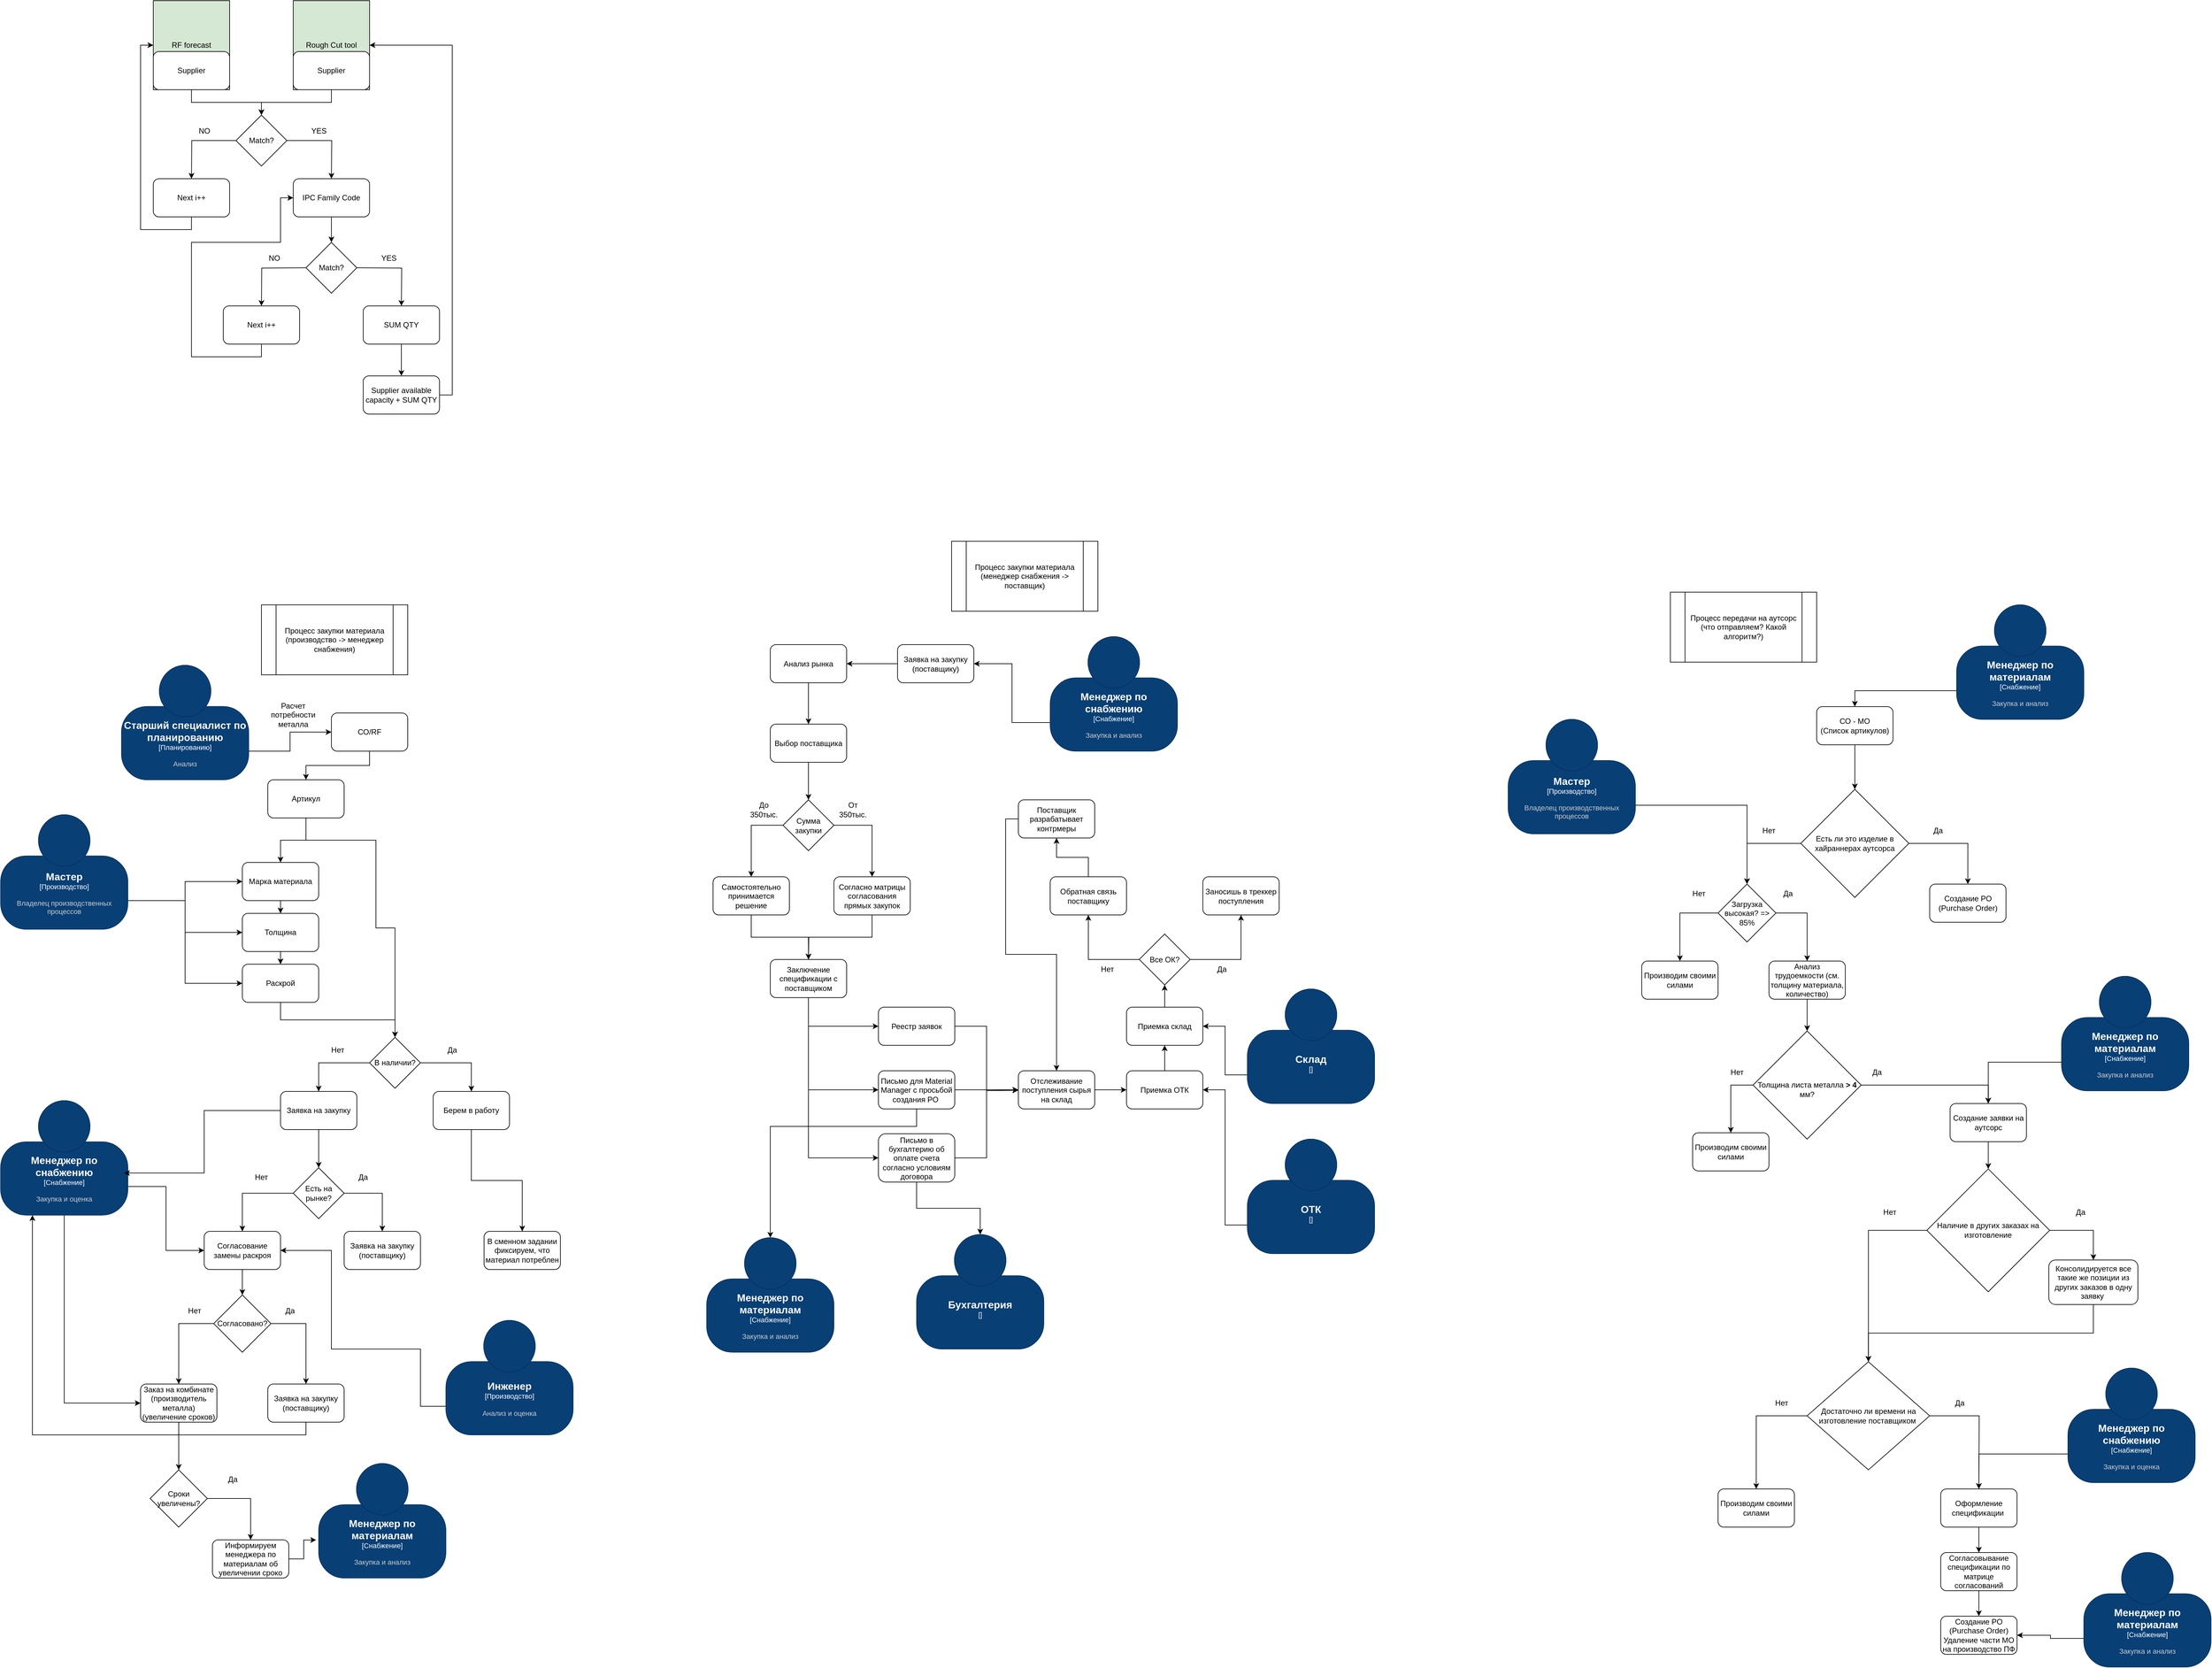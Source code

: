 <mxfile version="24.2.1" type="github">
  <diagram name="Страница — 1" id="SWFg4TI1ErmMo7tU4Nvd">
    <mxGraphModel dx="2577" dy="982" grid="1" gridSize="10" guides="1" tooltips="1" connect="1" arrows="1" fold="1" page="1" pageScale="1" pageWidth="827" pageHeight="1169" math="0" shadow="0">
      <root>
        <mxCell id="0" />
        <mxCell id="1" parent="0" />
        <mxCell id="1LgI4s4mX73llV7C_kUW-30" value="" style="group" parent="1" vertex="1" connectable="0">
          <mxGeometry x="200" y="40" width="450" height="650" as="geometry" />
        </mxCell>
        <mxCell id="1LgI4s4mX73llV7C_kUW-4" value="Rough Cut tool" style="rounded=0;whiteSpace=wrap;html=1;fillColor=#D5E8D4;" parent="1LgI4s4mX73llV7C_kUW-30" vertex="1">
          <mxGeometry x="220" width="120" height="140" as="geometry" />
        </mxCell>
        <mxCell id="1LgI4s4mX73llV7C_kUW-3" value="RF forecast" style="rounded=0;whiteSpace=wrap;html=1;fillColor=#D5E8D4;" parent="1LgI4s4mX73llV7C_kUW-30" vertex="1">
          <mxGeometry width="120" height="140" as="geometry" />
        </mxCell>
        <mxCell id="1LgI4s4mX73llV7C_kUW-1" value="Supplier" style="rounded=1;whiteSpace=wrap;html=1;" parent="1LgI4s4mX73llV7C_kUW-30" vertex="1">
          <mxGeometry y="80" width="120" height="60" as="geometry" />
        </mxCell>
        <mxCell id="1LgI4s4mX73llV7C_kUW-2" value="Supplier" style="rounded=1;whiteSpace=wrap;html=1;" parent="1LgI4s4mX73llV7C_kUW-30" vertex="1">
          <mxGeometry x="220" y="80" width="120" height="60" as="geometry" />
        </mxCell>
        <mxCell id="1LgI4s4mX73llV7C_kUW-8" style="edgeStyle=orthogonalEdgeStyle;rounded=0;orthogonalLoop=1;jettySize=auto;html=1;exitX=0;exitY=0.5;exitDx=0;exitDy=0;" parent="1LgI4s4mX73llV7C_kUW-30" source="1LgI4s4mX73llV7C_kUW-5" edge="1">
          <mxGeometry relative="1" as="geometry">
            <mxPoint x="60" y="280" as="targetPoint" />
          </mxGeometry>
        </mxCell>
        <mxCell id="1LgI4s4mX73llV7C_kUW-9" style="edgeStyle=orthogonalEdgeStyle;rounded=0;orthogonalLoop=1;jettySize=auto;html=1;exitX=1;exitY=0.5;exitDx=0;exitDy=0;" parent="1LgI4s4mX73llV7C_kUW-30" source="1LgI4s4mX73llV7C_kUW-5" edge="1">
          <mxGeometry relative="1" as="geometry">
            <mxPoint x="280" y="280" as="targetPoint" />
          </mxGeometry>
        </mxCell>
        <mxCell id="1LgI4s4mX73llV7C_kUW-5" value="Match?" style="rhombus;whiteSpace=wrap;html=1;" parent="1LgI4s4mX73llV7C_kUW-30" vertex="1">
          <mxGeometry x="130" y="180" width="80" height="80" as="geometry" />
        </mxCell>
        <mxCell id="1LgI4s4mX73llV7C_kUW-6" style="edgeStyle=orthogonalEdgeStyle;rounded=0;orthogonalLoop=1;jettySize=auto;html=1;exitX=0.5;exitY=1;exitDx=0;exitDy=0;entryX=0.5;entryY=0;entryDx=0;entryDy=0;" parent="1LgI4s4mX73llV7C_kUW-30" source="1LgI4s4mX73llV7C_kUW-1" target="1LgI4s4mX73llV7C_kUW-5" edge="1">
          <mxGeometry relative="1" as="geometry" />
        </mxCell>
        <mxCell id="1LgI4s4mX73llV7C_kUW-7" style="edgeStyle=orthogonalEdgeStyle;rounded=0;orthogonalLoop=1;jettySize=auto;html=1;exitX=0.5;exitY=1;exitDx=0;exitDy=0;entryX=0.5;entryY=0;entryDx=0;entryDy=0;" parent="1LgI4s4mX73llV7C_kUW-30" source="1LgI4s4mX73llV7C_kUW-2" target="1LgI4s4mX73llV7C_kUW-5" edge="1">
          <mxGeometry relative="1" as="geometry" />
        </mxCell>
        <mxCell id="1LgI4s4mX73llV7C_kUW-11" value="IPC Family Code" style="rounded=1;whiteSpace=wrap;html=1;" parent="1LgI4s4mX73llV7C_kUW-30" vertex="1">
          <mxGeometry x="220" y="280" width="120" height="60" as="geometry" />
        </mxCell>
        <mxCell id="1LgI4s4mX73llV7C_kUW-12" value="Match?" style="rhombus;whiteSpace=wrap;html=1;" parent="1LgI4s4mX73llV7C_kUW-30" vertex="1">
          <mxGeometry x="240" y="380" width="80" height="80" as="geometry" />
        </mxCell>
        <mxCell id="1LgI4s4mX73llV7C_kUW-17" style="edgeStyle=orthogonalEdgeStyle;rounded=0;orthogonalLoop=1;jettySize=auto;html=1;exitX=0.5;exitY=1;exitDx=0;exitDy=0;entryX=0.5;entryY=0;entryDx=0;entryDy=0;" parent="1LgI4s4mX73llV7C_kUW-30" source="1LgI4s4mX73llV7C_kUW-11" target="1LgI4s4mX73llV7C_kUW-12" edge="1">
          <mxGeometry relative="1" as="geometry" />
        </mxCell>
        <mxCell id="1LgI4s4mX73llV7C_kUW-27" style="edgeStyle=orthogonalEdgeStyle;rounded=0;orthogonalLoop=1;jettySize=auto;html=1;exitX=0.5;exitY=1;exitDx=0;exitDy=0;entryX=0;entryY=0.5;entryDx=0;entryDy=0;" parent="1LgI4s4mX73llV7C_kUW-30" source="1LgI4s4mX73llV7C_kUW-13" target="1LgI4s4mX73llV7C_kUW-3" edge="1">
          <mxGeometry relative="1" as="geometry" />
        </mxCell>
        <mxCell id="1LgI4s4mX73llV7C_kUW-13" value="Next i++" style="rounded=1;whiteSpace=wrap;html=1;" parent="1LgI4s4mX73llV7C_kUW-30" vertex="1">
          <mxGeometry y="280" width="120" height="60" as="geometry" />
        </mxCell>
        <mxCell id="1LgI4s4mX73llV7C_kUW-14" value="NO" style="text;html=1;align=center;verticalAlign=middle;resizable=0;points=[];autosize=1;strokeColor=none;fillColor=none;" parent="1LgI4s4mX73llV7C_kUW-30" vertex="1">
          <mxGeometry x="60" y="190" width="40" height="30" as="geometry" />
        </mxCell>
        <mxCell id="1LgI4s4mX73llV7C_kUW-16" value="YES" style="text;html=1;align=center;verticalAlign=middle;resizable=0;points=[];autosize=1;strokeColor=none;fillColor=none;" parent="1LgI4s4mX73llV7C_kUW-30" vertex="1">
          <mxGeometry x="235" y="190" width="50" height="30" as="geometry" />
        </mxCell>
        <mxCell id="1LgI4s4mX73llV7C_kUW-18" style="edgeStyle=orthogonalEdgeStyle;rounded=0;orthogonalLoop=1;jettySize=auto;html=1;exitX=0;exitY=0.5;exitDx=0;exitDy=0;" parent="1LgI4s4mX73llV7C_kUW-30" edge="1">
          <mxGeometry relative="1" as="geometry">
            <mxPoint x="170" y="480" as="targetPoint" />
            <mxPoint x="240" y="420" as="sourcePoint" />
          </mxGeometry>
        </mxCell>
        <mxCell id="1LgI4s4mX73llV7C_kUW-19" style="edgeStyle=orthogonalEdgeStyle;rounded=0;orthogonalLoop=1;jettySize=auto;html=1;exitX=1;exitY=0.5;exitDx=0;exitDy=0;" parent="1LgI4s4mX73llV7C_kUW-30" edge="1">
          <mxGeometry relative="1" as="geometry">
            <mxPoint x="390" y="480" as="targetPoint" />
            <mxPoint x="320" y="420" as="sourcePoint" />
          </mxGeometry>
        </mxCell>
        <mxCell id="1LgI4s4mX73llV7C_kUW-20" value="SUM QTY" style="rounded=1;whiteSpace=wrap;html=1;" parent="1LgI4s4mX73llV7C_kUW-30" vertex="1">
          <mxGeometry x="330" y="480" width="120" height="60" as="geometry" />
        </mxCell>
        <mxCell id="1LgI4s4mX73llV7C_kUW-28" style="edgeStyle=orthogonalEdgeStyle;rounded=0;orthogonalLoop=1;jettySize=auto;html=1;exitX=0.5;exitY=1;exitDx=0;exitDy=0;entryX=0;entryY=0.5;entryDx=0;entryDy=0;" parent="1LgI4s4mX73llV7C_kUW-30" source="1LgI4s4mX73llV7C_kUW-21" target="1LgI4s4mX73llV7C_kUW-11" edge="1">
          <mxGeometry relative="1" as="geometry">
            <Array as="points">
              <mxPoint x="170" y="560" />
              <mxPoint x="60" y="560" />
              <mxPoint x="60" y="380" />
              <mxPoint x="200" y="380" />
              <mxPoint x="200" y="310" />
            </Array>
          </mxGeometry>
        </mxCell>
        <mxCell id="1LgI4s4mX73llV7C_kUW-21" value="Next i++" style="rounded=1;whiteSpace=wrap;html=1;" parent="1LgI4s4mX73llV7C_kUW-30" vertex="1">
          <mxGeometry x="110" y="480" width="120" height="60" as="geometry" />
        </mxCell>
        <mxCell id="1LgI4s4mX73llV7C_kUW-22" value="NO" style="text;html=1;align=center;verticalAlign=middle;resizable=0;points=[];autosize=1;strokeColor=none;fillColor=none;" parent="1LgI4s4mX73llV7C_kUW-30" vertex="1">
          <mxGeometry x="170" y="390" width="40" height="30" as="geometry" />
        </mxCell>
        <mxCell id="1LgI4s4mX73llV7C_kUW-23" value="YES" style="text;html=1;align=center;verticalAlign=middle;resizable=0;points=[];autosize=1;strokeColor=none;fillColor=none;" parent="1LgI4s4mX73llV7C_kUW-30" vertex="1">
          <mxGeometry x="345" y="390" width="50" height="30" as="geometry" />
        </mxCell>
        <mxCell id="1LgI4s4mX73llV7C_kUW-26" style="edgeStyle=orthogonalEdgeStyle;rounded=0;orthogonalLoop=1;jettySize=auto;html=1;exitX=1;exitY=0.5;exitDx=0;exitDy=0;entryX=1;entryY=0.5;entryDx=0;entryDy=0;" parent="1LgI4s4mX73llV7C_kUW-30" source="1LgI4s4mX73llV7C_kUW-24" target="1LgI4s4mX73llV7C_kUW-4" edge="1">
          <mxGeometry relative="1" as="geometry" />
        </mxCell>
        <mxCell id="1LgI4s4mX73llV7C_kUW-24" value="Supplier available capacity + SUM QTY" style="rounded=1;whiteSpace=wrap;html=1;" parent="1LgI4s4mX73llV7C_kUW-30" vertex="1">
          <mxGeometry x="330" y="590" width="120" height="60" as="geometry" />
        </mxCell>
        <mxCell id="1LgI4s4mX73llV7C_kUW-25" style="edgeStyle=orthogonalEdgeStyle;rounded=0;orthogonalLoop=1;jettySize=auto;html=1;exitX=0.5;exitY=1;exitDx=0;exitDy=0;entryX=0.5;entryY=0;entryDx=0;entryDy=0;" parent="1LgI4s4mX73llV7C_kUW-30" source="1LgI4s4mX73llV7C_kUW-20" target="1LgI4s4mX73llV7C_kUW-24" edge="1">
          <mxGeometry relative="1" as="geometry" />
        </mxCell>
        <object placeholders="1" c4Name="Менеджер по материалам" c4Type="Снабжение" c4Description="Закупка и анализ" label="&lt;font style=&quot;font-size: 16px&quot;&gt;&lt;b&gt;%c4Name%&lt;/b&gt;&lt;/font&gt;&lt;div&gt;[%c4Type%]&lt;/div&gt;&lt;br&gt;&lt;div&gt;&lt;font style=&quot;font-size: 11px&quot;&gt;&lt;font color=&quot;#cccccc&quot;&gt;%c4Description%&lt;/font&gt;&lt;/div&gt;" id="eif6uVPx0Dn6sBuzWuYv-35">
          <mxCell style="html=1;fontSize=11;dashed=0;whiteSpace=wrap;fillColor=#083F75;strokeColor=#06315C;fontColor=#ffffff;shape=mxgraph.c4.person2;align=center;metaEdit=1;points=[[0.5,0,0],[1,0.5,0],[1,0.75,0],[0.75,1,0],[0.5,1,0],[0.25,1,0],[0,0.75,0],[0,0.5,0]];resizable=0;" parent="1" vertex="1">
            <mxGeometry x="1070" y="1985" width="200" height="180" as="geometry" />
          </mxCell>
        </object>
        <object placeholders="1" c4Name="Бухгалтерия" c4Type="" c4Description="" label="&lt;font style=&quot;font-size: 16px&quot;&gt;&lt;b&gt;%c4Name%&lt;/b&gt;&lt;/font&gt;&lt;div&gt;[%c4Type%]&lt;/div&gt;&lt;br&gt;&lt;div&gt;&lt;font style=&quot;font-size: 11px&quot;&gt;&lt;font color=&quot;#cccccc&quot;&gt;%c4Description%&lt;/font&gt;&lt;/div&gt;" id="eif6uVPx0Dn6sBuzWuYv-36">
          <mxCell style="html=1;fontSize=11;dashed=0;whiteSpace=wrap;fillColor=#083F75;strokeColor=#06315C;fontColor=#ffffff;shape=mxgraph.c4.person2;align=center;metaEdit=1;points=[[0.5,0,0],[1,0.5,0],[1,0.75,0],[0.75,1,0],[0.5,1,0],[0.25,1,0],[0,0.75,0],[0,0.5,0]];resizable=0;" parent="1" vertex="1">
            <mxGeometry x="1400" y="1980" width="200" height="180" as="geometry" />
          </mxCell>
        </object>
        <mxCell id="eif6uVPx0Dn6sBuzWuYv-42" style="edgeStyle=orthogonalEdgeStyle;rounded=0;orthogonalLoop=1;jettySize=auto;html=1;exitX=0;exitY=0.75;exitDx=0;exitDy=0;exitPerimeter=0;entryX=1;entryY=0.5;entryDx=0;entryDy=0;" parent="1" source="eif6uVPx0Dn6sBuzWuYv-37" target="yCm9mNSIXdYQm0_pTMOk-99" edge="1">
          <mxGeometry relative="1" as="geometry" />
        </mxCell>
        <object placeholders="1" c4Name="Склад" c4Type="" c4Description="" label="&lt;font style=&quot;font-size: 16px&quot;&gt;&lt;b&gt;%c4Name%&lt;/b&gt;&lt;/font&gt;&lt;div&gt;[%c4Type%]&lt;/div&gt;&lt;br&gt;&lt;div&gt;&lt;font style=&quot;font-size: 11px&quot;&gt;&lt;font color=&quot;#cccccc&quot;&gt;%c4Description%&lt;/font&gt;&lt;/div&gt;" id="eif6uVPx0Dn6sBuzWuYv-37">
          <mxCell style="html=1;fontSize=11;dashed=0;whiteSpace=wrap;fillColor=#083F75;strokeColor=#06315C;fontColor=#ffffff;shape=mxgraph.c4.person2;align=center;metaEdit=1;points=[[0.5,0,0],[1,0.5,0],[1,0.75,0],[0.75,1,0],[0.5,1,0],[0.25,1,0],[0,0.75,0],[0,0.5,0]];resizable=0;" parent="1" vertex="1">
            <mxGeometry x="1920" y="1594" width="200" height="180" as="geometry" />
          </mxCell>
        </object>
        <mxCell id="eif6uVPx0Dn6sBuzWuYv-43" style="edgeStyle=orthogonalEdgeStyle;rounded=0;orthogonalLoop=1;jettySize=auto;html=1;exitX=0;exitY=0.75;exitDx=0;exitDy=0;exitPerimeter=0;entryX=1;entryY=0.5;entryDx=0;entryDy=0;" parent="1" source="eif6uVPx0Dn6sBuzWuYv-38" target="yCm9mNSIXdYQm0_pTMOk-98" edge="1">
          <mxGeometry relative="1" as="geometry" />
        </mxCell>
        <object placeholders="1" c4Name="ОТК" c4Type="" c4Description="" label="&lt;font style=&quot;font-size: 16px&quot;&gt;&lt;b&gt;%c4Name%&lt;/b&gt;&lt;/font&gt;&lt;div&gt;[%c4Type%]&lt;/div&gt;&lt;br&gt;&lt;div&gt;&lt;font style=&quot;font-size: 11px&quot;&gt;&lt;font color=&quot;#cccccc&quot;&gt;%c4Description%&lt;/font&gt;&lt;/div&gt;" id="eif6uVPx0Dn6sBuzWuYv-38">
          <mxCell style="html=1;fontSize=11;dashed=0;whiteSpace=wrap;fillColor=#083F75;strokeColor=#06315C;fontColor=#ffffff;shape=mxgraph.c4.person2;align=center;metaEdit=1;points=[[0.5,0,0],[1,0.5,0],[1,0.75,0],[0.75,1,0],[0.5,1,0],[0.25,1,0],[0,0.75,0],[0,0.5,0]];resizable=0;" parent="1" vertex="1">
            <mxGeometry x="1920" y="1830" width="200" height="180" as="geometry" />
          </mxCell>
        </object>
        <mxCell id="eif6uVPx0Dn6sBuzWuYv-40" style="edgeStyle=orthogonalEdgeStyle;rounded=0;orthogonalLoop=1;jettySize=auto;html=1;exitX=0.5;exitY=1;exitDx=0;exitDy=0;entryX=0.5;entryY=0;entryDx=0;entryDy=0;entryPerimeter=0;" parent="1" source="yCm9mNSIXdYQm0_pTMOk-88" target="eif6uVPx0Dn6sBuzWuYv-35" edge="1">
          <mxGeometry relative="1" as="geometry">
            <Array as="points">
              <mxPoint x="1360" y="1810" />
              <mxPoint x="1240" y="1810" />
            </Array>
          </mxGeometry>
        </mxCell>
        <mxCell id="eif6uVPx0Dn6sBuzWuYv-41" style="edgeStyle=orthogonalEdgeStyle;rounded=0;orthogonalLoop=1;jettySize=auto;html=1;exitX=0.5;exitY=1;exitDx=0;exitDy=0;entryX=0.5;entryY=0;entryDx=0;entryDy=0;entryPerimeter=0;" parent="1" source="yCm9mNSIXdYQm0_pTMOk-90" target="eif6uVPx0Dn6sBuzWuYv-36" edge="1">
          <mxGeometry relative="1" as="geometry" />
        </mxCell>
        <mxCell id="RLu7HbSS72Z385UPUBBm-47" style="edgeStyle=orthogonalEdgeStyle;rounded=0;orthogonalLoop=1;jettySize=auto;html=1;exitX=0;exitY=0.5;exitDx=0;exitDy=0;" parent="1" source="yCm9mNSIXdYQm0_pTMOk-57" target="yCm9mNSIXdYQm0_pTMOk-71" edge="1">
          <mxGeometry relative="1" as="geometry" />
        </mxCell>
        <mxCell id="yCm9mNSIXdYQm0_pTMOk-57" value="Заявка на закупку (поставщику)" style="rounded=1;whiteSpace=wrap;html=1;" parent="1" vertex="1">
          <mxGeometry x="1370" y="1052.5" width="120" height="60" as="geometry" />
        </mxCell>
        <mxCell id="yCm9mNSIXdYQm0_pTMOk-80" style="edgeStyle=orthogonalEdgeStyle;rounded=0;orthogonalLoop=1;jettySize=auto;html=1;exitX=1;exitY=0.5;exitDx=0;exitDy=0;entryX=0.5;entryY=0;entryDx=0;entryDy=0;" parent="1" source="yCm9mNSIXdYQm0_pTMOk-69" target="yCm9mNSIXdYQm0_pTMOk-79" edge="1">
          <mxGeometry relative="1" as="geometry" />
        </mxCell>
        <mxCell id="yCm9mNSIXdYQm0_pTMOk-82" style="edgeStyle=orthogonalEdgeStyle;rounded=0;orthogonalLoop=1;jettySize=auto;html=1;exitX=0;exitY=0.5;exitDx=0;exitDy=0;" parent="1" source="yCm9mNSIXdYQm0_pTMOk-69" target="yCm9mNSIXdYQm0_pTMOk-81" edge="1">
          <mxGeometry relative="1" as="geometry" />
        </mxCell>
        <mxCell id="yCm9mNSIXdYQm0_pTMOk-69" value="Сумма закупки" style="rhombus;whiteSpace=wrap;html=1;" parent="1" vertex="1">
          <mxGeometry x="1190" y="1296.5" width="80" height="80" as="geometry" />
        </mxCell>
        <mxCell id="yCm9mNSIXdYQm0_pTMOk-74" style="edgeStyle=orthogonalEdgeStyle;rounded=0;orthogonalLoop=1;jettySize=auto;html=1;exitX=0.5;exitY=1;exitDx=0;exitDy=0;entryX=0.5;entryY=0;entryDx=0;entryDy=0;" parent="1" source="yCm9mNSIXdYQm0_pTMOk-71" target="yCm9mNSIXdYQm0_pTMOk-73" edge="1">
          <mxGeometry relative="1" as="geometry" />
        </mxCell>
        <mxCell id="yCm9mNSIXdYQm0_pTMOk-71" value="Анализ рынка" style="rounded=1;whiteSpace=wrap;html=1;" parent="1" vertex="1">
          <mxGeometry x="1170" y="1052.5" width="120" height="60" as="geometry" />
        </mxCell>
        <mxCell id="yCm9mNSIXdYQm0_pTMOk-75" style="edgeStyle=orthogonalEdgeStyle;rounded=0;orthogonalLoop=1;jettySize=auto;html=1;exitX=0.5;exitY=1;exitDx=0;exitDy=0;entryX=0.5;entryY=0;entryDx=0;entryDy=0;" parent="1" source="yCm9mNSIXdYQm0_pTMOk-73" target="yCm9mNSIXdYQm0_pTMOk-69" edge="1">
          <mxGeometry relative="1" as="geometry" />
        </mxCell>
        <mxCell id="yCm9mNSIXdYQm0_pTMOk-73" value="Выбор поставщика" style="rounded=1;whiteSpace=wrap;html=1;" parent="1" vertex="1">
          <mxGeometry x="1170" y="1177.5" width="120" height="60" as="geometry" />
        </mxCell>
        <mxCell id="yCm9mNSIXdYQm0_pTMOk-76" value="До 350тыс." style="text;html=1;align=center;verticalAlign=middle;whiteSpace=wrap;rounded=0;" parent="1" vertex="1">
          <mxGeometry x="1130" y="1296.5" width="60" height="30" as="geometry" />
        </mxCell>
        <mxCell id="yCm9mNSIXdYQm0_pTMOk-78" value="От 350тыс." style="text;html=1;align=center;verticalAlign=middle;whiteSpace=wrap;rounded=0;" parent="1" vertex="1">
          <mxGeometry x="1270" y="1296.5" width="60" height="30" as="geometry" />
        </mxCell>
        <mxCell id="yCm9mNSIXdYQm0_pTMOk-85" style="edgeStyle=orthogonalEdgeStyle;rounded=0;orthogonalLoop=1;jettySize=auto;html=1;exitX=0.5;exitY=1;exitDx=0;exitDy=0;" parent="1" source="yCm9mNSIXdYQm0_pTMOk-79" edge="1">
          <mxGeometry relative="1" as="geometry">
            <mxPoint x="1230.0" y="1547.5" as="targetPoint" />
          </mxGeometry>
        </mxCell>
        <mxCell id="yCm9mNSIXdYQm0_pTMOk-79" value="Согласно матрицы согласования прямых закупок" style="rounded=1;whiteSpace=wrap;html=1;" parent="1" vertex="1">
          <mxGeometry x="1270" y="1417.5" width="120" height="60" as="geometry" />
        </mxCell>
        <mxCell id="yCm9mNSIXdYQm0_pTMOk-84" style="edgeStyle=orthogonalEdgeStyle;rounded=0;orthogonalLoop=1;jettySize=auto;html=1;exitX=0.5;exitY=1;exitDx=0;exitDy=0;" parent="1" source="yCm9mNSIXdYQm0_pTMOk-81" target="yCm9mNSIXdYQm0_pTMOk-83" edge="1">
          <mxGeometry relative="1" as="geometry" />
        </mxCell>
        <mxCell id="yCm9mNSIXdYQm0_pTMOk-81" value="Самостоятельно принимается решение" style="rounded=1;whiteSpace=wrap;html=1;" parent="1" vertex="1">
          <mxGeometry x="1080" y="1417.5" width="120" height="60" as="geometry" />
        </mxCell>
        <mxCell id="yCm9mNSIXdYQm0_pTMOk-87" style="edgeStyle=orthogonalEdgeStyle;rounded=0;orthogonalLoop=1;jettySize=auto;html=1;exitX=0.5;exitY=1;exitDx=0;exitDy=0;entryX=0;entryY=0.5;entryDx=0;entryDy=0;" parent="1" source="yCm9mNSIXdYQm0_pTMOk-83" target="yCm9mNSIXdYQm0_pTMOk-86" edge="1">
          <mxGeometry relative="1" as="geometry" />
        </mxCell>
        <mxCell id="yCm9mNSIXdYQm0_pTMOk-89" style="edgeStyle=orthogonalEdgeStyle;rounded=0;orthogonalLoop=1;jettySize=auto;html=1;exitX=0.5;exitY=1;exitDx=0;exitDy=0;entryX=0;entryY=0.5;entryDx=0;entryDy=0;" parent="1" source="yCm9mNSIXdYQm0_pTMOk-83" target="yCm9mNSIXdYQm0_pTMOk-88" edge="1">
          <mxGeometry relative="1" as="geometry" />
        </mxCell>
        <mxCell id="yCm9mNSIXdYQm0_pTMOk-92" style="edgeStyle=orthogonalEdgeStyle;rounded=0;orthogonalLoop=1;jettySize=auto;html=1;exitX=0.5;exitY=1;exitDx=0;exitDy=0;entryX=0;entryY=0.5;entryDx=0;entryDy=0;" parent="1" source="yCm9mNSIXdYQm0_pTMOk-83" target="yCm9mNSIXdYQm0_pTMOk-90" edge="1">
          <mxGeometry relative="1" as="geometry" />
        </mxCell>
        <mxCell id="yCm9mNSIXdYQm0_pTMOk-83" value="Заключение спецификации с поставщиком" style="rounded=1;whiteSpace=wrap;html=1;" parent="1" vertex="1">
          <mxGeometry x="1170" y="1547.5" width="120" height="60" as="geometry" />
        </mxCell>
        <mxCell id="yCm9mNSIXdYQm0_pTMOk-94" style="edgeStyle=orthogonalEdgeStyle;rounded=0;orthogonalLoop=1;jettySize=auto;html=1;exitX=1;exitY=0.5;exitDx=0;exitDy=0;entryX=0;entryY=0.5;entryDx=0;entryDy=0;" parent="1" source="yCm9mNSIXdYQm0_pTMOk-86" target="yCm9mNSIXdYQm0_pTMOk-93" edge="1">
          <mxGeometry relative="1" as="geometry" />
        </mxCell>
        <mxCell id="yCm9mNSIXdYQm0_pTMOk-86" value="Реестр заявок" style="rounded=1;whiteSpace=wrap;html=1;" parent="1" vertex="1">
          <mxGeometry x="1340" y="1622.5" width="120" height="60" as="geometry" />
        </mxCell>
        <mxCell id="yCm9mNSIXdYQm0_pTMOk-95" style="edgeStyle=orthogonalEdgeStyle;rounded=0;orthogonalLoop=1;jettySize=auto;html=1;exitX=1;exitY=0.5;exitDx=0;exitDy=0;" parent="1" source="yCm9mNSIXdYQm0_pTMOk-88" edge="1">
          <mxGeometry relative="1" as="geometry">
            <mxPoint x="1560" y="1753.167" as="targetPoint" />
          </mxGeometry>
        </mxCell>
        <mxCell id="yCm9mNSIXdYQm0_pTMOk-88" value="Письмо для Material Manager с просьбой создания PO&amp;nbsp;" style="rounded=1;whiteSpace=wrap;html=1;" parent="1" vertex="1">
          <mxGeometry x="1340" y="1722.5" width="120" height="60" as="geometry" />
        </mxCell>
        <mxCell id="yCm9mNSIXdYQm0_pTMOk-97" style="edgeStyle=orthogonalEdgeStyle;rounded=0;orthogonalLoop=1;jettySize=auto;html=1;exitX=1;exitY=0.5;exitDx=0;exitDy=0;entryX=0;entryY=0.5;entryDx=0;entryDy=0;" parent="1" source="yCm9mNSIXdYQm0_pTMOk-90" target="yCm9mNSIXdYQm0_pTMOk-93" edge="1">
          <mxGeometry relative="1" as="geometry" />
        </mxCell>
        <mxCell id="yCm9mNSIXdYQm0_pTMOk-90" value="Письмо в бухгалтерию об оплате счета согласно условиям договора" style="rounded=1;whiteSpace=wrap;html=1;" parent="1" vertex="1">
          <mxGeometry x="1340" y="1821.5" width="120" height="76" as="geometry" />
        </mxCell>
        <mxCell id="yCm9mNSIXdYQm0_pTMOk-101" style="edgeStyle=orthogonalEdgeStyle;rounded=0;orthogonalLoop=1;jettySize=auto;html=1;exitX=1;exitY=0.5;exitDx=0;exitDy=0;entryX=0;entryY=0.5;entryDx=0;entryDy=0;" parent="1" source="yCm9mNSIXdYQm0_pTMOk-93" target="yCm9mNSIXdYQm0_pTMOk-98" edge="1">
          <mxGeometry relative="1" as="geometry" />
        </mxCell>
        <mxCell id="yCm9mNSIXdYQm0_pTMOk-93" value="Отслеживание поступления сырья на склад" style="rounded=1;whiteSpace=wrap;html=1;" parent="1" vertex="1">
          <mxGeometry x="1560" y="1722.5" width="120" height="60" as="geometry" />
        </mxCell>
        <mxCell id="yCm9mNSIXdYQm0_pTMOk-102" style="edgeStyle=orthogonalEdgeStyle;rounded=0;orthogonalLoop=1;jettySize=auto;html=1;exitX=0.5;exitY=0;exitDx=0;exitDy=0;entryX=0.5;entryY=1;entryDx=0;entryDy=0;" parent="1" source="yCm9mNSIXdYQm0_pTMOk-98" target="yCm9mNSIXdYQm0_pTMOk-99" edge="1">
          <mxGeometry relative="1" as="geometry" />
        </mxCell>
        <mxCell id="yCm9mNSIXdYQm0_pTMOk-98" value="Приемка ОТК" style="rounded=1;whiteSpace=wrap;html=1;" parent="1" vertex="1">
          <mxGeometry x="1730" y="1722.5" width="120" height="60" as="geometry" />
        </mxCell>
        <mxCell id="yCm9mNSIXdYQm0_pTMOk-108" style="edgeStyle=orthogonalEdgeStyle;rounded=0;orthogonalLoop=1;jettySize=auto;html=1;exitX=0.5;exitY=0;exitDx=0;exitDy=0;" parent="1" source="yCm9mNSIXdYQm0_pTMOk-99" target="yCm9mNSIXdYQm0_pTMOk-104" edge="1">
          <mxGeometry relative="1" as="geometry" />
        </mxCell>
        <mxCell id="yCm9mNSIXdYQm0_pTMOk-99" value="Приемка склад" style="rounded=1;whiteSpace=wrap;html=1;" parent="1" vertex="1">
          <mxGeometry x="1730" y="1622.5" width="120" height="60" as="geometry" />
        </mxCell>
        <mxCell id="yCm9mNSIXdYQm0_pTMOk-100" value="Заносишь в треккер поступления" style="rounded=1;whiteSpace=wrap;html=1;" parent="1" vertex="1">
          <mxGeometry x="1850" y="1417.5" width="120" height="60" as="geometry" />
        </mxCell>
        <mxCell id="yCm9mNSIXdYQm0_pTMOk-106" style="edgeStyle=orthogonalEdgeStyle;rounded=0;orthogonalLoop=1;jettySize=auto;html=1;exitX=0;exitY=0.5;exitDx=0;exitDy=0;entryX=0.5;entryY=1;entryDx=0;entryDy=0;" parent="1" source="yCm9mNSIXdYQm0_pTMOk-104" target="yCm9mNSIXdYQm0_pTMOk-105" edge="1">
          <mxGeometry relative="1" as="geometry" />
        </mxCell>
        <mxCell id="yCm9mNSIXdYQm0_pTMOk-107" style="edgeStyle=orthogonalEdgeStyle;rounded=0;orthogonalLoop=1;jettySize=auto;html=1;exitX=1;exitY=0.5;exitDx=0;exitDy=0;entryX=0.5;entryY=1;entryDx=0;entryDy=0;" parent="1" source="yCm9mNSIXdYQm0_pTMOk-104" target="yCm9mNSIXdYQm0_pTMOk-100" edge="1">
          <mxGeometry relative="1" as="geometry" />
        </mxCell>
        <mxCell id="yCm9mNSIXdYQm0_pTMOk-104" value="Все ОК?" style="rhombus;whiteSpace=wrap;html=1;" parent="1" vertex="1">
          <mxGeometry x="1750" y="1507.5" width="80" height="80" as="geometry" />
        </mxCell>
        <mxCell id="yCm9mNSIXdYQm0_pTMOk-110" style="edgeStyle=orthogonalEdgeStyle;rounded=0;orthogonalLoop=1;jettySize=auto;html=1;exitX=0.5;exitY=0;exitDx=0;exitDy=0;entryX=0.5;entryY=1;entryDx=0;entryDy=0;" parent="1" source="yCm9mNSIXdYQm0_pTMOk-105" target="yCm9mNSIXdYQm0_pTMOk-109" edge="1">
          <mxGeometry relative="1" as="geometry" />
        </mxCell>
        <mxCell id="yCm9mNSIXdYQm0_pTMOk-105" value="Обратная связь поставщику" style="rounded=1;whiteSpace=wrap;html=1;" parent="1" vertex="1">
          <mxGeometry x="1610" y="1417.5" width="120" height="60" as="geometry" />
        </mxCell>
        <mxCell id="yCm9mNSIXdYQm0_pTMOk-111" style="edgeStyle=orthogonalEdgeStyle;rounded=0;orthogonalLoop=1;jettySize=auto;html=1;exitX=0;exitY=0.5;exitDx=0;exitDy=0;entryX=0.5;entryY=0;entryDx=0;entryDy=0;" parent="1" source="yCm9mNSIXdYQm0_pTMOk-109" target="yCm9mNSIXdYQm0_pTMOk-93" edge="1">
          <mxGeometry relative="1" as="geometry" />
        </mxCell>
        <mxCell id="yCm9mNSIXdYQm0_pTMOk-109" value="Поставщик разрабатывает контрмеры" style="rounded=1;whiteSpace=wrap;html=1;" parent="1" vertex="1">
          <mxGeometry x="1560" y="1296.5" width="120" height="60" as="geometry" />
        </mxCell>
        <mxCell id="yCm9mNSIXdYQm0_pTMOk-112" value="Да" style="text;html=1;align=center;verticalAlign=middle;whiteSpace=wrap;rounded=0;" parent="1" vertex="1">
          <mxGeometry x="1850" y="1547.5" width="60" height="30" as="geometry" />
        </mxCell>
        <mxCell id="yCm9mNSIXdYQm0_pTMOk-115" value="Нет" style="text;html=1;align=center;verticalAlign=middle;whiteSpace=wrap;rounded=0;" parent="1" vertex="1">
          <mxGeometry x="1670" y="1547.5" width="60" height="30" as="geometry" />
        </mxCell>
        <mxCell id="eif6uVPx0Dn6sBuzWuYv-22" value="Процесс закупки материала (менеджер снабжения -&amp;gt; поставщик)" style="shape=process;whiteSpace=wrap;html=1;backgroundOutline=1;" parent="1" vertex="1">
          <mxGeometry x="1455" y="890" width="230" height="110" as="geometry" />
        </mxCell>
        <mxCell id="za-Fld4gGrE_j5AIss5r-22" style="edgeStyle=orthogonalEdgeStyle;rounded=0;orthogonalLoop=1;jettySize=auto;html=1;exitX=0;exitY=0.75;exitDx=0;exitDy=0;exitPerimeter=0;" parent="1" source="eif6uVPx0Dn6sBuzWuYv-29" target="yCm9mNSIXdYQm0_pTMOk-57" edge="1">
          <mxGeometry relative="1" as="geometry" />
        </mxCell>
        <object placeholders="1" c4Name="Менеджер по снабжению" c4Type="Снабжение" c4Description="Закупка и анализ" label="&lt;font style=&quot;font-size: 16px&quot;&gt;&lt;b&gt;%c4Name%&lt;/b&gt;&lt;/font&gt;&lt;div&gt;[%c4Type%]&lt;/div&gt;&lt;br&gt;&lt;div&gt;&lt;font style=&quot;font-size: 11px&quot;&gt;&lt;font color=&quot;#cccccc&quot;&gt;%c4Description%&lt;/font&gt;&lt;/div&gt;" id="eif6uVPx0Dn6sBuzWuYv-29">
          <mxCell style="html=1;fontSize=11;dashed=0;whiteSpace=wrap;fillColor=#083F75;strokeColor=#06315C;fontColor=#ffffff;shape=mxgraph.c4.person2;align=center;metaEdit=1;points=[[0.5,0,0],[1,0.5,0],[1,0.75,0],[0.75,1,0],[0.5,1,0],[0.25,1,0],[0,0.75,0],[0,0.5,0]];resizable=0;" parent="1" vertex="1">
            <mxGeometry x="1610" y="1040" width="200" height="180" as="geometry" />
          </mxCell>
        </object>
        <mxCell id="yCm9mNSIXdYQm0_pTMOk-8" value="&lt;div&gt;&lt;br&gt;&lt;/div&gt;&lt;div&gt;&lt;br&gt;&lt;/div&gt;&lt;div&gt;&lt;br&gt;&lt;/div&gt;" style="text;html=1;align=center;verticalAlign=middle;whiteSpace=wrap;rounded=0;" parent="1" vertex="1">
          <mxGeometry x="245" y="1387.5" width="60" height="30" as="geometry" />
        </mxCell>
        <mxCell id="yCm9mNSIXdYQm0_pTMOk-19" style="edgeStyle=orthogonalEdgeStyle;rounded=0;orthogonalLoop=1;jettySize=auto;html=1;exitX=0.5;exitY=1;exitDx=0;exitDy=0;entryX=0.5;entryY=0;entryDx=0;entryDy=0;" parent="1" source="yCm9mNSIXdYQm0_pTMOk-9" target="yCm9mNSIXdYQm0_pTMOk-12" edge="1">
          <mxGeometry relative="1" as="geometry" />
        </mxCell>
        <mxCell id="yCm9mNSIXdYQm0_pTMOk-9" value="Толщина" style="rounded=1;whiteSpace=wrap;html=1;" parent="1" vertex="1">
          <mxGeometry x="340" y="1475" width="120" height="60" as="geometry" />
        </mxCell>
        <mxCell id="RLu7HbSS72Z385UPUBBm-30" style="edgeStyle=orthogonalEdgeStyle;rounded=0;orthogonalLoop=1;jettySize=auto;html=1;exitX=0.5;exitY=1;exitDx=0;exitDy=0;" parent="1" source="yCm9mNSIXdYQm0_pTMOk-10" target="yCm9mNSIXdYQm0_pTMOk-16" edge="1">
          <mxGeometry relative="1" as="geometry" />
        </mxCell>
        <mxCell id="RLu7HbSS72Z385UPUBBm-32" style="edgeStyle=orthogonalEdgeStyle;rounded=0;orthogonalLoop=1;jettySize=auto;html=1;exitX=0.5;exitY=1;exitDx=0;exitDy=0;entryX=0.5;entryY=0;entryDx=0;entryDy=0;" parent="1" source="yCm9mNSIXdYQm0_pTMOk-10" target="yCm9mNSIXdYQm0_pTMOk-22" edge="1">
          <mxGeometry relative="1" as="geometry">
            <Array as="points">
              <mxPoint x="440" y="1360" />
              <mxPoint x="550" y="1360" />
              <mxPoint x="550" y="1498" />
              <mxPoint x="580" y="1498" />
            </Array>
          </mxGeometry>
        </mxCell>
        <mxCell id="yCm9mNSIXdYQm0_pTMOk-10" value="Артикул" style="rounded=1;whiteSpace=wrap;html=1;" parent="1" vertex="1">
          <mxGeometry x="380" y="1265" width="120" height="60" as="geometry" />
        </mxCell>
        <mxCell id="yCm9mNSIXdYQm0_pTMOk-11" style="edgeStyle=orthogonalEdgeStyle;rounded=0;orthogonalLoop=1;jettySize=auto;html=1;exitX=0.5;exitY=1;exitDx=0;exitDy=0;" parent="1" source="yCm9mNSIXdYQm0_pTMOk-8" target="yCm9mNSIXdYQm0_pTMOk-8" edge="1">
          <mxGeometry relative="1" as="geometry" />
        </mxCell>
        <mxCell id="yCm9mNSIXdYQm0_pTMOk-30" style="edgeStyle=orthogonalEdgeStyle;rounded=0;orthogonalLoop=1;jettySize=auto;html=1;exitX=0.5;exitY=1;exitDx=0;exitDy=0;entryX=0.5;entryY=0;entryDx=0;entryDy=0;" parent="1" source="yCm9mNSIXdYQm0_pTMOk-12" target="yCm9mNSIXdYQm0_pTMOk-22" edge="1">
          <mxGeometry relative="1" as="geometry" />
        </mxCell>
        <mxCell id="yCm9mNSIXdYQm0_pTMOk-12" value="Раскрой" style="rounded=1;whiteSpace=wrap;html=1;" parent="1" vertex="1">
          <mxGeometry x="340" y="1555" width="120" height="60" as="geometry" />
        </mxCell>
        <mxCell id="yCm9mNSIXdYQm0_pTMOk-18" style="edgeStyle=orthogonalEdgeStyle;rounded=0;orthogonalLoop=1;jettySize=auto;html=1;exitX=0.5;exitY=1;exitDx=0;exitDy=0;" parent="1" source="yCm9mNSIXdYQm0_pTMOk-16" target="yCm9mNSIXdYQm0_pTMOk-9" edge="1">
          <mxGeometry relative="1" as="geometry" />
        </mxCell>
        <mxCell id="yCm9mNSIXdYQm0_pTMOk-16" value="Марка материала" style="rounded=1;whiteSpace=wrap;html=1;" parent="1" vertex="1">
          <mxGeometry x="340" y="1395" width="120" height="60" as="geometry" />
        </mxCell>
        <mxCell id="yCm9mNSIXdYQm0_pTMOk-25" style="edgeStyle=orthogonalEdgeStyle;rounded=0;orthogonalLoop=1;jettySize=auto;html=1;exitX=1;exitY=0.5;exitDx=0;exitDy=0;entryX=0.5;entryY=0;entryDx=0;entryDy=0;" parent="1" source="yCm9mNSIXdYQm0_pTMOk-22" target="yCm9mNSIXdYQm0_pTMOk-23" edge="1">
          <mxGeometry relative="1" as="geometry" />
        </mxCell>
        <mxCell id="yCm9mNSIXdYQm0_pTMOk-26" style="edgeStyle=orthogonalEdgeStyle;rounded=0;orthogonalLoop=1;jettySize=auto;html=1;exitX=0;exitY=0.5;exitDx=0;exitDy=0;entryX=0.5;entryY=0;entryDx=0;entryDy=0;" parent="1" source="yCm9mNSIXdYQm0_pTMOk-22" target="yCm9mNSIXdYQm0_pTMOk-24" edge="1">
          <mxGeometry relative="1" as="geometry" />
        </mxCell>
        <mxCell id="yCm9mNSIXdYQm0_pTMOk-22" value="В наличии?" style="rhombus;whiteSpace=wrap;html=1;" parent="1" vertex="1">
          <mxGeometry x="540" y="1670" width="80" height="80" as="geometry" />
        </mxCell>
        <mxCell id="yCm9mNSIXdYQm0_pTMOk-29" style="edgeStyle=orthogonalEdgeStyle;rounded=0;orthogonalLoop=1;jettySize=auto;html=1;exitX=0.5;exitY=1;exitDx=0;exitDy=0;" parent="1" source="yCm9mNSIXdYQm0_pTMOk-23" target="yCm9mNSIXdYQm0_pTMOk-27" edge="1">
          <mxGeometry relative="1" as="geometry" />
        </mxCell>
        <mxCell id="yCm9mNSIXdYQm0_pTMOk-23" value="Берем в работу" style="rounded=1;whiteSpace=wrap;html=1;" parent="1" vertex="1">
          <mxGeometry x="640" y="1755" width="120" height="60" as="geometry" />
        </mxCell>
        <mxCell id="yCm9mNSIXdYQm0_pTMOk-35" style="edgeStyle=orthogonalEdgeStyle;rounded=0;orthogonalLoop=1;jettySize=auto;html=1;exitX=0.5;exitY=1;exitDx=0;exitDy=0;entryX=0.5;entryY=0;entryDx=0;entryDy=0;" parent="1" source="yCm9mNSIXdYQm0_pTMOk-24" target="yCm9mNSIXdYQm0_pTMOk-34" edge="1">
          <mxGeometry relative="1" as="geometry" />
        </mxCell>
        <mxCell id="yCm9mNSIXdYQm0_pTMOk-24" value="Заявка на закупку" style="rounded=1;whiteSpace=wrap;html=1;" parent="1" vertex="1">
          <mxGeometry x="400" y="1755" width="120" height="60" as="geometry" />
        </mxCell>
        <mxCell id="yCm9mNSIXdYQm0_pTMOk-27" value="В сменном задании фиксируем, что материал потреблен" style="rounded=1;whiteSpace=wrap;html=1;" parent="1" vertex="1">
          <mxGeometry x="720" y="1975" width="120" height="60" as="geometry" />
        </mxCell>
        <mxCell id="yCm9mNSIXdYQm0_pTMOk-39" style="edgeStyle=orthogonalEdgeStyle;rounded=0;orthogonalLoop=1;jettySize=auto;html=1;exitX=0;exitY=0.5;exitDx=0;exitDy=0;entryX=0.5;entryY=0;entryDx=0;entryDy=0;" parent="1" source="yCm9mNSIXdYQm0_pTMOk-34" target="yCm9mNSIXdYQm0_pTMOk-38" edge="1">
          <mxGeometry relative="1" as="geometry" />
        </mxCell>
        <mxCell id="yCm9mNSIXdYQm0_pTMOk-51" style="edgeStyle=orthogonalEdgeStyle;rounded=0;orthogonalLoop=1;jettySize=auto;html=1;exitX=1;exitY=0.5;exitDx=0;exitDy=0;" parent="1" source="yCm9mNSIXdYQm0_pTMOk-34" target="yCm9mNSIXdYQm0_pTMOk-50" edge="1">
          <mxGeometry relative="1" as="geometry" />
        </mxCell>
        <mxCell id="yCm9mNSIXdYQm0_pTMOk-34" value="Есть на рынке?" style="rhombus;whiteSpace=wrap;html=1;" parent="1" vertex="1">
          <mxGeometry x="420" y="1875" width="80" height="80" as="geometry" />
        </mxCell>
        <mxCell id="yCm9mNSIXdYQm0_pTMOk-36" value="Да" style="text;html=1;align=center;verticalAlign=middle;whiteSpace=wrap;rounded=0;" parent="1" vertex="1">
          <mxGeometry x="640" y="1675" width="60" height="30" as="geometry" />
        </mxCell>
        <mxCell id="yCm9mNSIXdYQm0_pTMOk-45" style="edgeStyle=orthogonalEdgeStyle;rounded=0;orthogonalLoop=1;jettySize=auto;html=1;exitX=0.5;exitY=1;exitDx=0;exitDy=0;" parent="1" source="yCm9mNSIXdYQm0_pTMOk-38" target="yCm9mNSIXdYQm0_pTMOk-44" edge="1">
          <mxGeometry relative="1" as="geometry" />
        </mxCell>
        <mxCell id="yCm9mNSIXdYQm0_pTMOk-38" value="Согласование замены раскроя" style="rounded=1;whiteSpace=wrap;html=1;" parent="1" vertex="1">
          <mxGeometry x="280" y="1975" width="120" height="60" as="geometry" />
        </mxCell>
        <mxCell id="yCm9mNSIXdYQm0_pTMOk-40" value="Нет" style="text;html=1;align=center;verticalAlign=middle;whiteSpace=wrap;rounded=0;" parent="1" vertex="1">
          <mxGeometry x="340" y="1875" width="60" height="30" as="geometry" />
        </mxCell>
        <mxCell id="yCm9mNSIXdYQm0_pTMOk-47" style="edgeStyle=orthogonalEdgeStyle;rounded=0;orthogonalLoop=1;jettySize=auto;html=1;exitX=0;exitY=0.5;exitDx=0;exitDy=0;entryX=0.5;entryY=0;entryDx=0;entryDy=0;" parent="1" source="yCm9mNSIXdYQm0_pTMOk-44" target="yCm9mNSIXdYQm0_pTMOk-46" edge="1">
          <mxGeometry relative="1" as="geometry" />
        </mxCell>
        <mxCell id="yCm9mNSIXdYQm0_pTMOk-52" style="edgeStyle=orthogonalEdgeStyle;rounded=0;orthogonalLoop=1;jettySize=auto;html=1;exitX=1;exitY=0.5;exitDx=0;exitDy=0;" parent="1" source="yCm9mNSIXdYQm0_pTMOk-44" target="yCm9mNSIXdYQm0_pTMOk-49" edge="1">
          <mxGeometry relative="1" as="geometry" />
        </mxCell>
        <mxCell id="yCm9mNSIXdYQm0_pTMOk-44" value="Согласовано?" style="rhombus;whiteSpace=wrap;html=1;" parent="1" vertex="1">
          <mxGeometry x="295" y="2075" width="90" height="90" as="geometry" />
        </mxCell>
        <mxCell id="RLu7HbSS72Z385UPUBBm-2" style="edgeStyle=orthogonalEdgeStyle;rounded=0;orthogonalLoop=1;jettySize=auto;html=1;exitX=0.5;exitY=1;exitDx=0;exitDy=0;entryX=0.5;entryY=0;entryDx=0;entryDy=0;" parent="1" source="yCm9mNSIXdYQm0_pTMOk-46" target="RLu7HbSS72Z385UPUBBm-1" edge="1">
          <mxGeometry relative="1" as="geometry" />
        </mxCell>
        <mxCell id="yCm9mNSIXdYQm0_pTMOk-46" value="Заказ на комбинате (производитель металла) (увеличение сроков)" style="rounded=1;whiteSpace=wrap;html=1;" parent="1" vertex="1">
          <mxGeometry x="180" y="2215" width="120" height="60" as="geometry" />
        </mxCell>
        <mxCell id="yCm9mNSIXdYQm0_pTMOk-48" value="Нет" style="text;html=1;align=center;verticalAlign=middle;whiteSpace=wrap;rounded=0;" parent="1" vertex="1">
          <mxGeometry x="235" y="2085" width="60" height="30" as="geometry" />
        </mxCell>
        <mxCell id="yCm9mNSIXdYQm0_pTMOk-49" value="Заявка на закупку (поставщику)" style="rounded=1;whiteSpace=wrap;html=1;" parent="1" vertex="1">
          <mxGeometry x="380" y="2215" width="120" height="60" as="geometry" />
        </mxCell>
        <mxCell id="yCm9mNSIXdYQm0_pTMOk-50" value="Заявка на закупку (поставщику)" style="rounded=1;whiteSpace=wrap;html=1;" parent="1" vertex="1">
          <mxGeometry x="500" y="1975" width="120" height="60" as="geometry" />
        </mxCell>
        <mxCell id="yCm9mNSIXdYQm0_pTMOk-53" value="Да" style="text;html=1;align=center;verticalAlign=middle;whiteSpace=wrap;rounded=0;" parent="1" vertex="1">
          <mxGeometry x="385" y="2085" width="60" height="30" as="geometry" />
        </mxCell>
        <mxCell id="yCm9mNSIXdYQm0_pTMOk-54" value="Да" style="text;html=1;align=center;verticalAlign=middle;whiteSpace=wrap;rounded=0;" parent="1" vertex="1">
          <mxGeometry x="500" y="1875" width="60" height="30" as="geometry" />
        </mxCell>
        <mxCell id="eif6uVPx0Dn6sBuzWuYv-1" value="Процесс закупки материала (производство -&amp;gt; менеджер снабжения)" style="shape=process;whiteSpace=wrap;html=1;backgroundOutline=1;" parent="1" vertex="1">
          <mxGeometry x="370" y="990" width="230" height="110" as="geometry" />
        </mxCell>
        <mxCell id="eif6uVPx0Dn6sBuzWuYv-2" style="edgeStyle=orthogonalEdgeStyle;rounded=0;orthogonalLoop=1;jettySize=auto;html=1;exitX=0.5;exitY=1;exitDx=0;exitDy=0;" parent="1" source="eif6uVPx0Dn6sBuzWuYv-1" target="eif6uVPx0Dn6sBuzWuYv-1" edge="1">
          <mxGeometry relative="1" as="geometry" />
        </mxCell>
        <mxCell id="eif6uVPx0Dn6sBuzWuYv-9" value="Нет" style="text;html=1;align=center;verticalAlign=middle;whiteSpace=wrap;rounded=0;" parent="1" vertex="1">
          <mxGeometry x="460" y="1675" width="60" height="30" as="geometry" />
        </mxCell>
        <mxCell id="RLu7HbSS72Z385UPUBBm-41" style="edgeStyle=orthogonalEdgeStyle;rounded=0;orthogonalLoop=1;jettySize=auto;html=1;exitX=0;exitY=0.75;exitDx=0;exitDy=0;exitPerimeter=0;entryX=1;entryY=0.5;entryDx=0;entryDy=0;" parent="1" source="eif6uVPx0Dn6sBuzWuYv-12" target="yCm9mNSIXdYQm0_pTMOk-38" edge="1">
          <mxGeometry relative="1" as="geometry">
            <Array as="points">
              <mxPoint x="620" y="2250" />
              <mxPoint x="620" y="2160" />
              <mxPoint x="480" y="2160" />
              <mxPoint x="480" y="2005" />
            </Array>
          </mxGeometry>
        </mxCell>
        <object placeholders="1" c4Name="Инженер" c4Type="Производство" c4Description="Анализ и оценка" label="&lt;font style=&quot;font-size: 16px&quot;&gt;&lt;b&gt;%c4Name%&lt;/b&gt;&lt;/font&gt;&lt;div&gt;[%c4Type%]&lt;/div&gt;&lt;br&gt;&lt;div&gt;&lt;font style=&quot;font-size: 11px&quot;&gt;&lt;font color=&quot;#cccccc&quot;&gt;%c4Description%&lt;/font&gt;&lt;/div&gt;" id="eif6uVPx0Dn6sBuzWuYv-12">
          <mxCell style="html=1;fontSize=11;dashed=0;whiteSpace=wrap;fillColor=#083F75;strokeColor=#06315C;fontColor=#ffffff;shape=mxgraph.c4.person2;align=center;metaEdit=1;points=[[0.5,0,0],[1,0.5,0],[1,0.75,0],[0.75,1,0],[0.5,1,0],[0.25,1,0],[0,0.75,0],[0,0.5,0]];resizable=0;" parent="1" vertex="1">
            <mxGeometry x="660" y="2115" width="200" height="180" as="geometry" />
          </mxCell>
        </object>
        <mxCell id="eif6uVPx0Dn6sBuzWuYv-14" style="edgeStyle=orthogonalEdgeStyle;rounded=0;orthogonalLoop=1;jettySize=auto;html=1;exitX=1;exitY=0.75;exitDx=0;exitDy=0;exitPerimeter=0;entryX=0;entryY=0.5;entryDx=0;entryDy=0;" parent="1" source="eif6uVPx0Dn6sBuzWuYv-13" target="yCm9mNSIXdYQm0_pTMOk-38" edge="1">
          <mxGeometry relative="1" as="geometry" />
        </mxCell>
        <mxCell id="eif6uVPx0Dn6sBuzWuYv-18" style="edgeStyle=orthogonalEdgeStyle;rounded=0;orthogonalLoop=1;jettySize=auto;html=1;exitX=0.5;exitY=1;exitDx=0;exitDy=0;exitPerimeter=0;entryX=0;entryY=0.5;entryDx=0;entryDy=0;" parent="1" source="eif6uVPx0Dn6sBuzWuYv-13" target="yCm9mNSIXdYQm0_pTMOk-46" edge="1">
          <mxGeometry relative="1" as="geometry" />
        </mxCell>
        <object placeholders="1" c4Name="Менеджер по снабжению" c4Type="Снабжение" c4Description="Закупка и оценка" label="&lt;font style=&quot;font-size: 16px&quot;&gt;&lt;b&gt;%c4Name%&lt;/b&gt;&lt;/font&gt;&lt;div&gt;[%c4Type%]&lt;/div&gt;&lt;br&gt;&lt;div&gt;&lt;font style=&quot;font-size: 11px&quot;&gt;&lt;font color=&quot;#cccccc&quot;&gt;%c4Description%&lt;/font&gt;&lt;/div&gt;" id="eif6uVPx0Dn6sBuzWuYv-13">
          <mxCell style="html=1;fontSize=11;dashed=0;whiteSpace=wrap;fillColor=#083F75;strokeColor=#06315C;fontColor=#ffffff;shape=mxgraph.c4.person2;align=center;metaEdit=1;points=[[0.5,0,0],[1,0.5,0],[1,0.75,0],[0.75,1,0],[0.5,1,0],[0.25,1,0],[0,0.75,0],[0,0.5,0]];resizable=0;" parent="1" vertex="1">
            <mxGeometry x="-40" y="1769.5" width="200" height="180" as="geometry" />
          </mxCell>
        </object>
        <mxCell id="RLu7HbSS72Z385UPUBBm-9" style="edgeStyle=orthogonalEdgeStyle;rounded=0;orthogonalLoop=1;jettySize=auto;html=1;exitX=1;exitY=0.5;exitDx=0;exitDy=0;entryX=0.5;entryY=0;entryDx=0;entryDy=0;" parent="1" source="RLu7HbSS72Z385UPUBBm-1" target="RLu7HbSS72Z385UPUBBm-6" edge="1">
          <mxGeometry relative="1" as="geometry" />
        </mxCell>
        <mxCell id="RLu7HbSS72Z385UPUBBm-1" value="Сроки увеличены?" style="rhombus;whiteSpace=wrap;html=1;" parent="1" vertex="1">
          <mxGeometry x="195" y="2350" width="90" height="90" as="geometry" />
        </mxCell>
        <object placeholders="1" c4Name="Менеджер по материалам" c4Type="Снабжение" c4Description="Закупка и анализ" label="&lt;font style=&quot;font-size: 16px&quot;&gt;&lt;b&gt;%c4Name%&lt;/b&gt;&lt;/font&gt;&lt;div&gt;[%c4Type%]&lt;/div&gt;&lt;br&gt;&lt;div&gt;&lt;font style=&quot;font-size: 11px&quot;&gt;&lt;font color=&quot;#cccccc&quot;&gt;%c4Description%&lt;/font&gt;&lt;/div&gt;" id="RLu7HbSS72Z385UPUBBm-3">
          <mxCell style="html=1;fontSize=11;dashed=0;whiteSpace=wrap;fillColor=#083F75;strokeColor=#06315C;fontColor=#ffffff;shape=mxgraph.c4.person2;align=center;metaEdit=1;points=[[0.5,0,0],[1,0.5,0],[1,0.75,0],[0.75,1,0],[0.5,1,0],[0.25,1,0],[0,0.75,0],[0,0.5,0]];resizable=0;" parent="1" vertex="1">
            <mxGeometry x="460" y="2340" width="200" height="180" as="geometry" />
          </mxCell>
        </object>
        <mxCell id="RLu7HbSS72Z385UPUBBm-6" value="Информируем менеджера по материалам об увеличении сроко" style="rounded=1;whiteSpace=wrap;html=1;" parent="1" vertex="1">
          <mxGeometry x="293" y="2460" width="120" height="60" as="geometry" />
        </mxCell>
        <mxCell id="RLu7HbSS72Z385UPUBBm-4" value="Да" style="text;html=1;align=center;verticalAlign=middle;whiteSpace=wrap;rounded=0;" parent="1" vertex="1">
          <mxGeometry x="295" y="2350" width="60" height="30" as="geometry" />
        </mxCell>
        <mxCell id="RLu7HbSS72Z385UPUBBm-14" value="Расчет потребности металла" style="text;html=1;align=center;verticalAlign=middle;whiteSpace=wrap;rounded=0;" parent="1" vertex="1">
          <mxGeometry x="390" y="1147.5" width="60" height="30" as="geometry" />
        </mxCell>
        <mxCell id="RLu7HbSS72Z385UPUBBm-46" style="edgeStyle=orthogonalEdgeStyle;rounded=0;orthogonalLoop=1;jettySize=auto;html=1;exitX=1;exitY=0.75;exitDx=0;exitDy=0;exitPerimeter=0;entryX=0;entryY=0.5;entryDx=0;entryDy=0;" parent="1" source="RLu7HbSS72Z385UPUBBm-17" target="RLu7HbSS72Z385UPUBBm-26" edge="1">
          <mxGeometry relative="1" as="geometry" />
        </mxCell>
        <object placeholders="1" c4Name="Старший специалист по планированию" c4Type="Планированию" c4Description="Анализ" label="&lt;font style=&quot;font-size: 16px&quot;&gt;&lt;b&gt;%c4Name%&lt;/b&gt;&lt;/font&gt;&lt;div&gt;[%c4Type%]&lt;/div&gt;&lt;br&gt;&lt;div&gt;&lt;font style=&quot;font-size: 11px&quot;&gt;&lt;font color=&quot;#cccccc&quot;&gt;%c4Description%&lt;/font&gt;&lt;/div&gt;" id="RLu7HbSS72Z385UPUBBm-17">
          <mxCell style="html=1;fontSize=11;dashed=0;whiteSpace=wrap;fillColor=#083F75;strokeColor=#06315C;fontColor=#ffffff;shape=mxgraph.c4.person2;align=center;metaEdit=1;points=[[0.5,0,0],[1,0.5,0],[1,0.75,0],[0.75,1,0],[0.5,1,0],[0.25,1,0],[0,0.75,0],[0,0.5,0]];resizable=0;" parent="1" vertex="1">
            <mxGeometry x="150" y="1085" width="200" height="180" as="geometry" />
          </mxCell>
        </object>
        <mxCell id="RLu7HbSS72Z385UPUBBm-44" style="edgeStyle=orthogonalEdgeStyle;rounded=0;orthogonalLoop=1;jettySize=auto;html=1;exitX=0.5;exitY=1;exitDx=0;exitDy=0;entryX=0.5;entryY=0;entryDx=0;entryDy=0;" parent="1" source="RLu7HbSS72Z385UPUBBm-26" target="yCm9mNSIXdYQm0_pTMOk-10" edge="1">
          <mxGeometry relative="1" as="geometry" />
        </mxCell>
        <mxCell id="RLu7HbSS72Z385UPUBBm-26" value="СО/RF" style="rounded=1;whiteSpace=wrap;html=1;" parent="1" vertex="1">
          <mxGeometry x="480" y="1160" width="120" height="60" as="geometry" />
        </mxCell>
        <mxCell id="RLu7HbSS72Z385UPUBBm-35" style="edgeStyle=orthogonalEdgeStyle;rounded=0;orthogonalLoop=1;jettySize=auto;html=1;exitX=1;exitY=0.75;exitDx=0;exitDy=0;exitPerimeter=0;entryX=0;entryY=0.5;entryDx=0;entryDy=0;" parent="1" source="RLu7HbSS72Z385UPUBBm-34" target="yCm9mNSIXdYQm0_pTMOk-16" edge="1">
          <mxGeometry relative="1" as="geometry" />
        </mxCell>
        <mxCell id="RLu7HbSS72Z385UPUBBm-36" style="edgeStyle=orthogonalEdgeStyle;rounded=0;orthogonalLoop=1;jettySize=auto;html=1;exitX=1;exitY=0.75;exitDx=0;exitDy=0;exitPerimeter=0;entryX=0;entryY=0.5;entryDx=0;entryDy=0;" parent="1" source="RLu7HbSS72Z385UPUBBm-34" target="yCm9mNSIXdYQm0_pTMOk-9" edge="1">
          <mxGeometry relative="1" as="geometry" />
        </mxCell>
        <mxCell id="RLu7HbSS72Z385UPUBBm-37" style="edgeStyle=orthogonalEdgeStyle;rounded=0;orthogonalLoop=1;jettySize=auto;html=1;exitX=1;exitY=0.75;exitDx=0;exitDy=0;exitPerimeter=0;entryX=0;entryY=0.5;entryDx=0;entryDy=0;" parent="1" source="RLu7HbSS72Z385UPUBBm-34" target="yCm9mNSIXdYQm0_pTMOk-12" edge="1">
          <mxGeometry relative="1" as="geometry" />
        </mxCell>
        <object placeholders="1" c4Name="Мастер" c4Type="Производство" c4Description="Владелец производственных процессов" label="&lt;font style=&quot;font-size: 16px&quot;&gt;&lt;b&gt;%c4Name%&lt;/b&gt;&lt;/font&gt;&lt;div&gt;[%c4Type%]&lt;/div&gt;&lt;br&gt;&lt;div&gt;&lt;font style=&quot;font-size: 11px&quot;&gt;&lt;font color=&quot;#cccccc&quot;&gt;%c4Description%&lt;/font&gt;&lt;/div&gt;" id="RLu7HbSS72Z385UPUBBm-34">
          <mxCell style="html=1;fontSize=11;dashed=0;whiteSpace=wrap;fillColor=#083F75;strokeColor=#06315C;fontColor=#ffffff;shape=mxgraph.c4.person2;align=center;metaEdit=1;points=[[0.5,0,0],[1,0.5,0],[1,0.75,0],[0.75,1,0],[0.5,1,0],[0.25,1,0],[0,0.75,0],[0,0.5,0]];resizable=0;" parent="1" vertex="1">
            <mxGeometry x="-40" y="1320" width="200" height="180" as="geometry" />
          </mxCell>
        </object>
        <mxCell id="RLu7HbSS72Z385UPUBBm-38" style="edgeStyle=orthogonalEdgeStyle;rounded=0;orthogonalLoop=1;jettySize=auto;html=1;exitX=0;exitY=0.5;exitDx=0;exitDy=0;entryX=0.97;entryY=0.632;entryDx=0;entryDy=0;entryPerimeter=0;" parent="1" source="yCm9mNSIXdYQm0_pTMOk-24" target="eif6uVPx0Dn6sBuzWuYv-13" edge="1">
          <mxGeometry relative="1" as="geometry" />
        </mxCell>
        <mxCell id="RLu7HbSS72Z385UPUBBm-40" style="edgeStyle=orthogonalEdgeStyle;rounded=0;orthogonalLoop=1;jettySize=auto;html=1;exitX=0.5;exitY=1;exitDx=0;exitDy=0;entryX=0.25;entryY=1;entryDx=0;entryDy=0;entryPerimeter=0;" parent="1" source="yCm9mNSIXdYQm0_pTMOk-49" target="eif6uVPx0Dn6sBuzWuYv-13" edge="1">
          <mxGeometry relative="1" as="geometry" />
        </mxCell>
        <mxCell id="RLu7HbSS72Z385UPUBBm-42" style="edgeStyle=orthogonalEdgeStyle;rounded=0;orthogonalLoop=1;jettySize=auto;html=1;exitX=1;exitY=0.5;exitDx=0;exitDy=0;entryX=-0.02;entryY=0.668;entryDx=0;entryDy=0;entryPerimeter=0;" parent="1" source="RLu7HbSS72Z385UPUBBm-6" target="RLu7HbSS72Z385UPUBBm-3" edge="1">
          <mxGeometry relative="1" as="geometry" />
        </mxCell>
        <mxCell id="GPcgx4mHTKvmGvaEWnp3-20" value="" style="group" vertex="1" connectable="0" parent="1">
          <mxGeometry x="2330" y="970" width="1105" height="1690" as="geometry" />
        </mxCell>
        <mxCell id="za-Fld4gGrE_j5AIss5r-20" style="edgeStyle=orthogonalEdgeStyle;rounded=0;orthogonalLoop=1;jettySize=auto;html=1;exitX=0.5;exitY=1;exitDx=0;exitDy=0;" parent="GPcgx4mHTKvmGvaEWnp3-20" source="yCm9mNSIXdYQm0_pTMOk-119" target="yCm9mNSIXdYQm0_pTMOk-163" edge="1">
          <mxGeometry relative="1" as="geometry" />
        </mxCell>
        <mxCell id="yCm9mNSIXdYQm0_pTMOk-119" value="СО - МО&lt;br&gt;(Список артикулов)" style="rounded=1;whiteSpace=wrap;html=1;" parent="GPcgx4mHTKvmGvaEWnp3-20" vertex="1">
          <mxGeometry x="485" y="180" width="120" height="60" as="geometry" />
        </mxCell>
        <mxCell id="yCm9mNSIXdYQm0_pTMOk-160" style="edgeStyle=orthogonalEdgeStyle;rounded=0;orthogonalLoop=1;jettySize=auto;html=1;exitX=0;exitY=0.5;exitDx=0;exitDy=0;" parent="GPcgx4mHTKvmGvaEWnp3-20" source="yCm9mNSIXdYQm0_pTMOk-123" target="yCm9mNSIXdYQm0_pTMOk-159" edge="1">
          <mxGeometry relative="1" as="geometry" />
        </mxCell>
        <mxCell id="GPcgx4mHTKvmGvaEWnp3-7" style="edgeStyle=orthogonalEdgeStyle;rounded=0;orthogonalLoop=1;jettySize=auto;html=1;exitX=1;exitY=0.5;exitDx=0;exitDy=0;entryX=0.5;entryY=0;entryDx=0;entryDy=0;" edge="1" parent="GPcgx4mHTKvmGvaEWnp3-20" source="yCm9mNSIXdYQm0_pTMOk-123" target="GPcgx4mHTKvmGvaEWnp3-6">
          <mxGeometry relative="1" as="geometry" />
        </mxCell>
        <mxCell id="yCm9mNSIXdYQm0_pTMOk-123" value="&lt;br&gt;Толщина листа металла &lt;b&gt;&amp;gt; 4&lt;/b&gt; мм?" style="rhombus;whiteSpace=wrap;html=1;" parent="GPcgx4mHTKvmGvaEWnp3-20" vertex="1">
          <mxGeometry x="385" y="690" width="170" height="170" as="geometry" />
        </mxCell>
        <mxCell id="yCm9mNSIXdYQm0_pTMOk-140" style="edgeStyle=orthogonalEdgeStyle;rounded=0;orthogonalLoop=1;jettySize=auto;html=1;exitX=1;exitY=0.5;exitDx=0;exitDy=0;entryX=0.5;entryY=0;entryDx=0;entryDy=0;" parent="GPcgx4mHTKvmGvaEWnp3-20" source="yCm9mNSIXdYQm0_pTMOk-126" target="yCm9mNSIXdYQm0_pTMOk-132" edge="1">
          <mxGeometry relative="1" as="geometry">
            <mxPoint x="390" y="570" as="sourcePoint" />
          </mxGeometry>
        </mxCell>
        <mxCell id="yCm9mNSIXdYQm0_pTMOk-161" style="edgeStyle=orthogonalEdgeStyle;rounded=0;orthogonalLoop=1;jettySize=auto;html=1;exitX=0;exitY=0.5;exitDx=0;exitDy=0;entryX=0.5;entryY=0;entryDx=0;entryDy=0;" parent="GPcgx4mHTKvmGvaEWnp3-20" source="yCm9mNSIXdYQm0_pTMOk-126" target="yCm9mNSIXdYQm0_pTMOk-158" edge="1">
          <mxGeometry relative="1" as="geometry">
            <mxPoint x="310" y="570" as="sourcePoint" />
          </mxGeometry>
        </mxCell>
        <mxCell id="yCm9mNSIXdYQm0_pTMOk-126" value="Загрузка высокая? =&amp;gt; 85%" style="rhombus;whiteSpace=wrap;html=1;" parent="GPcgx4mHTKvmGvaEWnp3-20" vertex="1">
          <mxGeometry x="330" y="459" width="91" height="91" as="geometry" />
        </mxCell>
        <mxCell id="yCm9mNSIXdYQm0_pTMOk-130" value="Да" style="text;html=1;align=center;verticalAlign=middle;whiteSpace=wrap;rounded=0;" parent="GPcgx4mHTKvmGvaEWnp3-20" vertex="1">
          <mxGeometry x="410" y="459" width="60" height="30" as="geometry" />
        </mxCell>
        <mxCell id="yCm9mNSIXdYQm0_pTMOk-141" style="edgeStyle=orthogonalEdgeStyle;rounded=0;orthogonalLoop=1;jettySize=auto;html=1;exitX=0.5;exitY=1;exitDx=0;exitDy=0;entryX=0.5;entryY=0;entryDx=0;entryDy=0;" parent="GPcgx4mHTKvmGvaEWnp3-20" source="yCm9mNSIXdYQm0_pTMOk-132" target="yCm9mNSIXdYQm0_pTMOk-123" edge="1">
          <mxGeometry relative="1" as="geometry" />
        </mxCell>
        <mxCell id="yCm9mNSIXdYQm0_pTMOk-132" value="Анализ трудоемкости (см. толщину материала, количество)" style="rounded=1;whiteSpace=wrap;html=1;" parent="GPcgx4mHTKvmGvaEWnp3-20" vertex="1">
          <mxGeometry x="410" y="580" width="120" height="60" as="geometry" />
        </mxCell>
        <mxCell id="yCm9mNSIXdYQm0_pTMOk-142" value="Да" style="text;html=1;align=center;verticalAlign=middle;whiteSpace=wrap;rounded=0;" parent="GPcgx4mHTKvmGvaEWnp3-20" vertex="1">
          <mxGeometry x="550" y="740" width="60" height="30" as="geometry" />
        </mxCell>
        <mxCell id="yCm9mNSIXdYQm0_pTMOk-151" style="edgeStyle=orthogonalEdgeStyle;rounded=0;orthogonalLoop=1;jettySize=auto;html=1;exitX=1;exitY=0.5;exitDx=0;exitDy=0;entryX=0.5;entryY=0;entryDx=0;entryDy=0;" parent="GPcgx4mHTKvmGvaEWnp3-20" source="yCm9mNSIXdYQm0_pTMOk-148" edge="1">
          <mxGeometry relative="1" as="geometry">
            <mxPoint x="740" y="1410" as="targetPoint" />
          </mxGeometry>
        </mxCell>
        <mxCell id="yCm9mNSIXdYQm0_pTMOk-153" style="edgeStyle=orthogonalEdgeStyle;rounded=0;orthogonalLoop=1;jettySize=auto;html=1;exitX=0;exitY=0.5;exitDx=0;exitDy=0;entryX=0.5;entryY=0;entryDx=0;entryDy=0;" parent="GPcgx4mHTKvmGvaEWnp3-20" source="yCm9mNSIXdYQm0_pTMOk-148" target="yCm9mNSIXdYQm0_pTMOk-152" edge="1">
          <mxGeometry relative="1" as="geometry" />
        </mxCell>
        <mxCell id="yCm9mNSIXdYQm0_pTMOk-148" value="Достаточно ли времени на изготовление поставщиком&amp;nbsp;" style="rhombus;whiteSpace=wrap;html=1;" parent="GPcgx4mHTKvmGvaEWnp3-20" vertex="1">
          <mxGeometry x="470" y="1210" width="192.67" height="170" as="geometry" />
        </mxCell>
        <mxCell id="yCm9mNSIXdYQm0_pTMOk-149" value="Да" style="text;html=1;align=center;verticalAlign=middle;whiteSpace=wrap;rounded=0;" parent="GPcgx4mHTKvmGvaEWnp3-20" vertex="1">
          <mxGeometry x="680" y="1260" width="60" height="30" as="geometry" />
        </mxCell>
        <mxCell id="yCm9mNSIXdYQm0_pTMOk-152" value="Производим своими силами" style="rounded=1;whiteSpace=wrap;html=1;" parent="GPcgx4mHTKvmGvaEWnp3-20" vertex="1">
          <mxGeometry x="330" y="1410" width="120" height="60" as="geometry" />
        </mxCell>
        <mxCell id="yCm9mNSIXdYQm0_pTMOk-155" value="Нет" style="text;html=1;align=center;verticalAlign=middle;whiteSpace=wrap;rounded=0;" parent="GPcgx4mHTKvmGvaEWnp3-20" vertex="1">
          <mxGeometry x="400" y="1260" width="60" height="30" as="geometry" />
        </mxCell>
        <mxCell id="yCm9mNSIXdYQm0_pTMOk-157" value="Нет" style="text;html=1;align=center;verticalAlign=middle;whiteSpace=wrap;rounded=0;" parent="GPcgx4mHTKvmGvaEWnp3-20" vertex="1">
          <mxGeometry x="270" y="459" width="60" height="30" as="geometry" />
        </mxCell>
        <mxCell id="yCm9mNSIXdYQm0_pTMOk-158" value="Производим своими силами" style="rounded=1;whiteSpace=wrap;html=1;" parent="GPcgx4mHTKvmGvaEWnp3-20" vertex="1">
          <mxGeometry x="210" y="580" width="120" height="60" as="geometry" />
        </mxCell>
        <mxCell id="yCm9mNSIXdYQm0_pTMOk-159" value="Производим своими силами" style="rounded=1;whiteSpace=wrap;html=1;" parent="GPcgx4mHTKvmGvaEWnp3-20" vertex="1">
          <mxGeometry x="290" y="850" width="120" height="60" as="geometry" />
        </mxCell>
        <mxCell id="yCm9mNSIXdYQm0_pTMOk-162" value="Нет" style="text;html=1;align=center;verticalAlign=middle;whiteSpace=wrap;rounded=0;" parent="GPcgx4mHTKvmGvaEWnp3-20" vertex="1">
          <mxGeometry x="330" y="740" width="60" height="30" as="geometry" />
        </mxCell>
        <mxCell id="yCm9mNSIXdYQm0_pTMOk-166" style="edgeStyle=orthogonalEdgeStyle;rounded=0;orthogonalLoop=1;jettySize=auto;html=1;exitX=0;exitY=0.5;exitDx=0;exitDy=0;entryX=0.5;entryY=0;entryDx=0;entryDy=0;" parent="GPcgx4mHTKvmGvaEWnp3-20" source="yCm9mNSIXdYQm0_pTMOk-163" target="yCm9mNSIXdYQm0_pTMOk-126" edge="1">
          <mxGeometry relative="1" as="geometry" />
        </mxCell>
        <mxCell id="GPcgx4mHTKvmGvaEWnp3-1" style="edgeStyle=orthogonalEdgeStyle;rounded=0;orthogonalLoop=1;jettySize=auto;html=1;exitX=1;exitY=0.5;exitDx=0;exitDy=0;entryX=0.5;entryY=0;entryDx=0;entryDy=0;" edge="1" parent="GPcgx4mHTKvmGvaEWnp3-20" source="yCm9mNSIXdYQm0_pTMOk-163" target="za-Fld4gGrE_j5AIss5r-8">
          <mxGeometry relative="1" as="geometry" />
        </mxCell>
        <mxCell id="yCm9mNSIXdYQm0_pTMOk-163" value="Есть ли это изделие в хайраннерах аутсорса" style="rhombus;whiteSpace=wrap;html=1;" parent="GPcgx4mHTKvmGvaEWnp3-20" vertex="1">
          <mxGeometry x="460" y="310" width="170" height="170" as="geometry" />
        </mxCell>
        <mxCell id="yCm9mNSIXdYQm0_pTMOk-168" value="Нет" style="text;html=1;align=center;verticalAlign=middle;whiteSpace=wrap;rounded=0;" parent="GPcgx4mHTKvmGvaEWnp3-20" vertex="1">
          <mxGeometry x="380" y="360" width="60" height="30" as="geometry" />
        </mxCell>
        <mxCell id="yCm9mNSIXdYQm0_pTMOk-170" value="Да" style="text;html=1;align=center;verticalAlign=middle;whiteSpace=wrap;rounded=0;" parent="GPcgx4mHTKvmGvaEWnp3-20" vertex="1">
          <mxGeometry x="646.34" y="360" width="60" height="30" as="geometry" />
        </mxCell>
        <mxCell id="yCm9mNSIXdYQm0_pTMOk-175" style="edgeStyle=orthogonalEdgeStyle;rounded=0;orthogonalLoop=1;jettySize=auto;html=1;exitX=0;exitY=0.5;exitDx=0;exitDy=0;" parent="GPcgx4mHTKvmGvaEWnp3-20" source="yCm9mNSIXdYQm0_pTMOk-174" target="yCm9mNSIXdYQm0_pTMOk-148" edge="1">
          <mxGeometry relative="1" as="geometry" />
        </mxCell>
        <mxCell id="eif6uVPx0Dn6sBuzWuYv-57" style="edgeStyle=orthogonalEdgeStyle;rounded=0;orthogonalLoop=1;jettySize=auto;html=1;exitX=1;exitY=0.5;exitDx=0;exitDy=0;entryX=0.5;entryY=0;entryDx=0;entryDy=0;" parent="GPcgx4mHTKvmGvaEWnp3-20" source="yCm9mNSIXdYQm0_pTMOk-174" target="yCm9mNSIXdYQm0_pTMOk-178" edge="1">
          <mxGeometry relative="1" as="geometry" />
        </mxCell>
        <mxCell id="yCm9mNSIXdYQm0_pTMOk-174" value="Наличие в других заказах на изготовление" style="rhombus;whiteSpace=wrap;html=1;" parent="GPcgx4mHTKvmGvaEWnp3-20" vertex="1">
          <mxGeometry x="658.17" y="906.83" width="193.17" height="193.17" as="geometry" />
        </mxCell>
        <mxCell id="yCm9mNSIXdYQm0_pTMOk-177" value="Нет" style="text;html=1;align=center;verticalAlign=middle;whiteSpace=wrap;rounded=0;" parent="GPcgx4mHTKvmGvaEWnp3-20" vertex="1">
          <mxGeometry x="570" y="960" width="60" height="30" as="geometry" />
        </mxCell>
        <mxCell id="yCm9mNSIXdYQm0_pTMOk-180" style="edgeStyle=orthogonalEdgeStyle;rounded=0;orthogonalLoop=1;jettySize=auto;html=1;exitX=0.5;exitY=1;exitDx=0;exitDy=0;" parent="GPcgx4mHTKvmGvaEWnp3-20" source="yCm9mNSIXdYQm0_pTMOk-178" target="yCm9mNSIXdYQm0_pTMOk-148" edge="1">
          <mxGeometry relative="1" as="geometry" />
        </mxCell>
        <mxCell id="yCm9mNSIXdYQm0_pTMOk-178" value="Консолидируется все такие же позиции из других заказов в одну заявку&lt;span style=&quot;background-color: initial;&quot;&gt;&amp;nbsp;&lt;/span&gt;" style="rounded=1;whiteSpace=wrap;html=1;" parent="GPcgx4mHTKvmGvaEWnp3-20" vertex="1">
          <mxGeometry x="850" y="1050" width="140" height="70" as="geometry" />
        </mxCell>
        <mxCell id="yCm9mNSIXdYQm0_pTMOk-181" value="Да" style="text;html=1;align=center;verticalAlign=middle;whiteSpace=wrap;rounded=0;" parent="GPcgx4mHTKvmGvaEWnp3-20" vertex="1">
          <mxGeometry x="870" y="960" width="60" height="30" as="geometry" />
        </mxCell>
        <mxCell id="eif6uVPx0Dn6sBuzWuYv-34" value="Процесс передачи на аутсорс (что отправляем? Какой алгоритм?)" style="shape=process;whiteSpace=wrap;html=1;backgroundOutline=1;" parent="GPcgx4mHTKvmGvaEWnp3-20" vertex="1">
          <mxGeometry x="255" width="230" height="110" as="geometry" />
        </mxCell>
        <mxCell id="eif6uVPx0Dn6sBuzWuYv-49" style="edgeStyle=orthogonalEdgeStyle;rounded=0;orthogonalLoop=1;jettySize=auto;html=1;exitX=0;exitY=0.75;exitDx=0;exitDy=0;exitPerimeter=0;entryX=0.5;entryY=0;entryDx=0;entryDy=0;" parent="GPcgx4mHTKvmGvaEWnp3-20" source="eif6uVPx0Dn6sBuzWuYv-46" target="yCm9mNSIXdYQm0_pTMOk-119" edge="1">
          <mxGeometry relative="1" as="geometry">
            <mxPoint x="490" y="50.0" as="targetPoint" />
          </mxGeometry>
        </mxCell>
        <object placeholders="1" c4Name="Менеджер по материалам" c4Type="Снабжение" c4Description="Закупка и анализ" label="&lt;font style=&quot;font-size: 16px&quot;&gt;&lt;b&gt;%c4Name%&lt;/b&gt;&lt;/font&gt;&lt;div&gt;[%c4Type%]&lt;/div&gt;&lt;br&gt;&lt;div&gt;&lt;font style=&quot;font-size: 11px&quot;&gt;&lt;font color=&quot;#cccccc&quot;&gt;%c4Description%&lt;/font&gt;&lt;/div&gt;" id="eif6uVPx0Dn6sBuzWuYv-46">
          <mxCell style="html=1;fontSize=11;dashed=0;whiteSpace=wrap;fillColor=#083F75;strokeColor=#06315C;fontColor=#ffffff;shape=mxgraph.c4.person2;align=center;metaEdit=1;points=[[0.5,0,0],[1,0.5,0],[1,0.75,0],[0.75,1,0],[0.5,1,0],[0.25,1,0],[0,0.75,0],[0,0.5,0]];resizable=0;" parent="GPcgx4mHTKvmGvaEWnp3-20" vertex="1">
            <mxGeometry x="705" y="20" width="200" height="180" as="geometry" />
          </mxCell>
        </object>
        <mxCell id="za-Fld4gGrE_j5AIss5r-3" style="edgeStyle=orthogonalEdgeStyle;rounded=0;orthogonalLoop=1;jettySize=auto;html=1;exitX=1;exitY=0.75;exitDx=0;exitDy=0;exitPerimeter=0;" parent="GPcgx4mHTKvmGvaEWnp3-20" source="eif6uVPx0Dn6sBuzWuYv-47" target="yCm9mNSIXdYQm0_pTMOk-126" edge="1">
          <mxGeometry relative="1" as="geometry" />
        </mxCell>
        <object placeholders="1" c4Name="Мастер" c4Type="Производство" c4Description="Владелец производственных процессов" label="&lt;font style=&quot;font-size: 16px&quot;&gt;&lt;b&gt;%c4Name%&lt;/b&gt;&lt;/font&gt;&lt;div&gt;[%c4Type%]&lt;/div&gt;&lt;br&gt;&lt;div&gt;&lt;font style=&quot;font-size: 11px&quot;&gt;&lt;font color=&quot;#cccccc&quot;&gt;%c4Description%&lt;/font&gt;&lt;/div&gt;" id="eif6uVPx0Dn6sBuzWuYv-47">
          <mxCell style="html=1;fontSize=11;dashed=0;whiteSpace=wrap;fillColor=#083F75;strokeColor=#06315C;fontColor=#ffffff;shape=mxgraph.c4.person2;align=center;metaEdit=1;points=[[0.5,0,0],[1,0.5,0],[1,0.75,0],[0.75,1,0],[0.5,1,0],[0.25,1,0],[0,0.75,0],[0,0.5,0]];resizable=0;" parent="GPcgx4mHTKvmGvaEWnp3-20" vertex="1">
            <mxGeometry y="200" width="200" height="180" as="geometry" />
          </mxCell>
        </object>
        <mxCell id="eif6uVPx0Dn6sBuzWuYv-53" style="edgeStyle=orthogonalEdgeStyle;rounded=0;orthogonalLoop=1;jettySize=auto;html=1;exitX=0.5;exitY=1;exitDx=0;exitDy=0;" parent="GPcgx4mHTKvmGvaEWnp3-20" source="yCm9mNSIXdYQm0_pTMOk-159" target="yCm9mNSIXdYQm0_pTMOk-159" edge="1">
          <mxGeometry relative="1" as="geometry" />
        </mxCell>
        <mxCell id="za-Fld4gGrE_j5AIss5r-8" value="Создание PO (Purchase Order)" style="rounded=1;whiteSpace=wrap;html=1;" parent="GPcgx4mHTKvmGvaEWnp3-20" vertex="1">
          <mxGeometry x="662.67" y="459" width="120" height="60" as="geometry" />
        </mxCell>
        <mxCell id="GPcgx4mHTKvmGvaEWnp3-16" style="edgeStyle=orthogonalEdgeStyle;rounded=0;orthogonalLoop=1;jettySize=auto;html=1;exitX=0.5;exitY=1;exitDx=0;exitDy=0;" edge="1" parent="GPcgx4mHTKvmGvaEWnp3-20" source="GPcgx4mHTKvmGvaEWnp3-2" target="GPcgx4mHTKvmGvaEWnp3-12">
          <mxGeometry relative="1" as="geometry" />
        </mxCell>
        <mxCell id="GPcgx4mHTKvmGvaEWnp3-2" value="Оформление спецификации&amp;nbsp;" style="rounded=1;whiteSpace=wrap;html=1;" vertex="1" parent="GPcgx4mHTKvmGvaEWnp3-20">
          <mxGeometry x="680" y="1410" width="120" height="60" as="geometry" />
        </mxCell>
        <mxCell id="GPcgx4mHTKvmGvaEWnp3-11" style="edgeStyle=orthogonalEdgeStyle;rounded=0;orthogonalLoop=1;jettySize=auto;html=1;exitX=0;exitY=0.75;exitDx=0;exitDy=0;exitPerimeter=0;entryX=0.5;entryY=0;entryDx=0;entryDy=0;" edge="1" parent="GPcgx4mHTKvmGvaEWnp3-20" source="GPcgx4mHTKvmGvaEWnp3-3" target="GPcgx4mHTKvmGvaEWnp3-2">
          <mxGeometry relative="1" as="geometry" />
        </mxCell>
        <object placeholders="1" c4Name="Менеджер по снабжению" c4Type="Снабжение" c4Description="Закупка и оценка" label="&lt;font style=&quot;font-size: 16px&quot;&gt;&lt;b&gt;%c4Name%&lt;/b&gt;&lt;/font&gt;&lt;div&gt;[%c4Type%]&lt;/div&gt;&lt;br&gt;&lt;div&gt;&lt;font style=&quot;font-size: 11px&quot;&gt;&lt;font color=&quot;#cccccc&quot;&gt;%c4Description%&lt;/font&gt;&lt;/div&gt;" id="GPcgx4mHTKvmGvaEWnp3-3">
          <mxCell style="html=1;fontSize=11;dashed=0;whiteSpace=wrap;fillColor=#083F75;strokeColor=#06315C;fontColor=#ffffff;shape=mxgraph.c4.person2;align=center;metaEdit=1;points=[[0.5,0,0],[1,0.5,0],[1,0.75,0],[0.75,1,0],[0.5,1,0],[0.25,1,0],[0,0.75,0],[0,0.5,0]];resizable=0;" vertex="1" parent="GPcgx4mHTKvmGvaEWnp3-20">
            <mxGeometry x="880" y="1220" width="200" height="180" as="geometry" />
          </mxCell>
        </object>
        <mxCell id="GPcgx4mHTKvmGvaEWnp3-9" style="edgeStyle=orthogonalEdgeStyle;rounded=0;orthogonalLoop=1;jettySize=auto;html=1;exitX=0;exitY=0.75;exitDx=0;exitDy=0;exitPerimeter=0;entryX=0.5;entryY=0;entryDx=0;entryDy=0;" edge="1" parent="GPcgx4mHTKvmGvaEWnp3-20" source="GPcgx4mHTKvmGvaEWnp3-5" target="GPcgx4mHTKvmGvaEWnp3-6">
          <mxGeometry relative="1" as="geometry" />
        </mxCell>
        <object placeholders="1" c4Name="Менеджер по материалам" c4Type="Снабжение" c4Description="Закупка и анализ" label="&lt;font style=&quot;font-size: 16px&quot;&gt;&lt;b&gt;%c4Name%&lt;/b&gt;&lt;/font&gt;&lt;div&gt;[%c4Type%]&lt;/div&gt;&lt;br&gt;&lt;div&gt;&lt;font style=&quot;font-size: 11px&quot;&gt;&lt;font color=&quot;#cccccc&quot;&gt;%c4Description%&lt;/font&gt;&lt;/div&gt;" id="GPcgx4mHTKvmGvaEWnp3-5">
          <mxCell style="html=1;fontSize=11;dashed=0;whiteSpace=wrap;fillColor=#083F75;strokeColor=#06315C;fontColor=#ffffff;shape=mxgraph.c4.person2;align=center;metaEdit=1;points=[[0.5,0,0],[1,0.5,0],[1,0.75,0],[0.75,1,0],[0.5,1,0],[0.25,1,0],[0,0.75,0],[0,0.5,0]];resizable=0;" vertex="1" parent="GPcgx4mHTKvmGvaEWnp3-20">
            <mxGeometry x="870" y="604" width="200" height="180" as="geometry" />
          </mxCell>
        </object>
        <mxCell id="GPcgx4mHTKvmGvaEWnp3-8" style="edgeStyle=orthogonalEdgeStyle;rounded=0;orthogonalLoop=1;jettySize=auto;html=1;exitX=0.5;exitY=1;exitDx=0;exitDy=0;entryX=0.5;entryY=0;entryDx=0;entryDy=0;" edge="1" parent="GPcgx4mHTKvmGvaEWnp3-20" source="GPcgx4mHTKvmGvaEWnp3-6" target="yCm9mNSIXdYQm0_pTMOk-174">
          <mxGeometry relative="1" as="geometry" />
        </mxCell>
        <mxCell id="GPcgx4mHTKvmGvaEWnp3-6" value="Создание заявки на аутсорс" style="rounded=1;whiteSpace=wrap;html=1;" vertex="1" parent="GPcgx4mHTKvmGvaEWnp3-20">
          <mxGeometry x="694.76" y="804" width="120" height="60" as="geometry" />
        </mxCell>
        <mxCell id="GPcgx4mHTKvmGvaEWnp3-15" style="edgeStyle=orthogonalEdgeStyle;rounded=0;orthogonalLoop=1;jettySize=auto;html=1;exitX=0;exitY=0.75;exitDx=0;exitDy=0;exitPerimeter=0;entryX=1;entryY=0.5;entryDx=0;entryDy=0;" edge="1" parent="GPcgx4mHTKvmGvaEWnp3-20" source="GPcgx4mHTKvmGvaEWnp3-10" target="GPcgx4mHTKvmGvaEWnp3-13">
          <mxGeometry relative="1" as="geometry" />
        </mxCell>
        <object placeholders="1" c4Name="Менеджер по материалам" c4Type="Снабжение" c4Description="Закупка и анализ" label="&lt;font style=&quot;font-size: 16px&quot;&gt;&lt;b&gt;%c4Name%&lt;/b&gt;&lt;/font&gt;&lt;div&gt;[%c4Type%]&lt;/div&gt;&lt;br&gt;&lt;div&gt;&lt;font style=&quot;font-size: 11px&quot;&gt;&lt;font color=&quot;#cccccc&quot;&gt;%c4Description%&lt;/font&gt;&lt;/div&gt;" id="GPcgx4mHTKvmGvaEWnp3-10">
          <mxCell style="html=1;fontSize=11;dashed=0;whiteSpace=wrap;fillColor=#083F75;strokeColor=#06315C;fontColor=#ffffff;shape=mxgraph.c4.person2;align=center;metaEdit=1;points=[[0.5,0,0],[1,0.5,0],[1,0.75,0],[0.75,1,0],[0.5,1,0],[0.25,1,0],[0,0.75,0],[0,0.5,0]];resizable=0;" vertex="1" parent="GPcgx4mHTKvmGvaEWnp3-20">
            <mxGeometry x="905" y="1510" width="200" height="180" as="geometry" />
          </mxCell>
        </object>
        <mxCell id="GPcgx4mHTKvmGvaEWnp3-17" style="edgeStyle=orthogonalEdgeStyle;rounded=0;orthogonalLoop=1;jettySize=auto;html=1;exitX=0.5;exitY=1;exitDx=0;exitDy=0;" edge="1" parent="GPcgx4mHTKvmGvaEWnp3-20" source="GPcgx4mHTKvmGvaEWnp3-12" target="GPcgx4mHTKvmGvaEWnp3-13">
          <mxGeometry relative="1" as="geometry" />
        </mxCell>
        <mxCell id="GPcgx4mHTKvmGvaEWnp3-12" value="Согласовывание спецификации по матрице согласований" style="rounded=1;whiteSpace=wrap;html=1;" vertex="1" parent="GPcgx4mHTKvmGvaEWnp3-20">
          <mxGeometry x="680" y="1510" width="120" height="60" as="geometry" />
        </mxCell>
        <mxCell id="GPcgx4mHTKvmGvaEWnp3-13" value="Создание PO (Purchase Order)&lt;br&gt;Удаление части МО на производство ПФ" style="rounded=1;whiteSpace=wrap;html=1;" vertex="1" parent="GPcgx4mHTKvmGvaEWnp3-20">
          <mxGeometry x="680" y="1610" width="120" height="60" as="geometry" />
        </mxCell>
      </root>
    </mxGraphModel>
  </diagram>
</mxfile>
